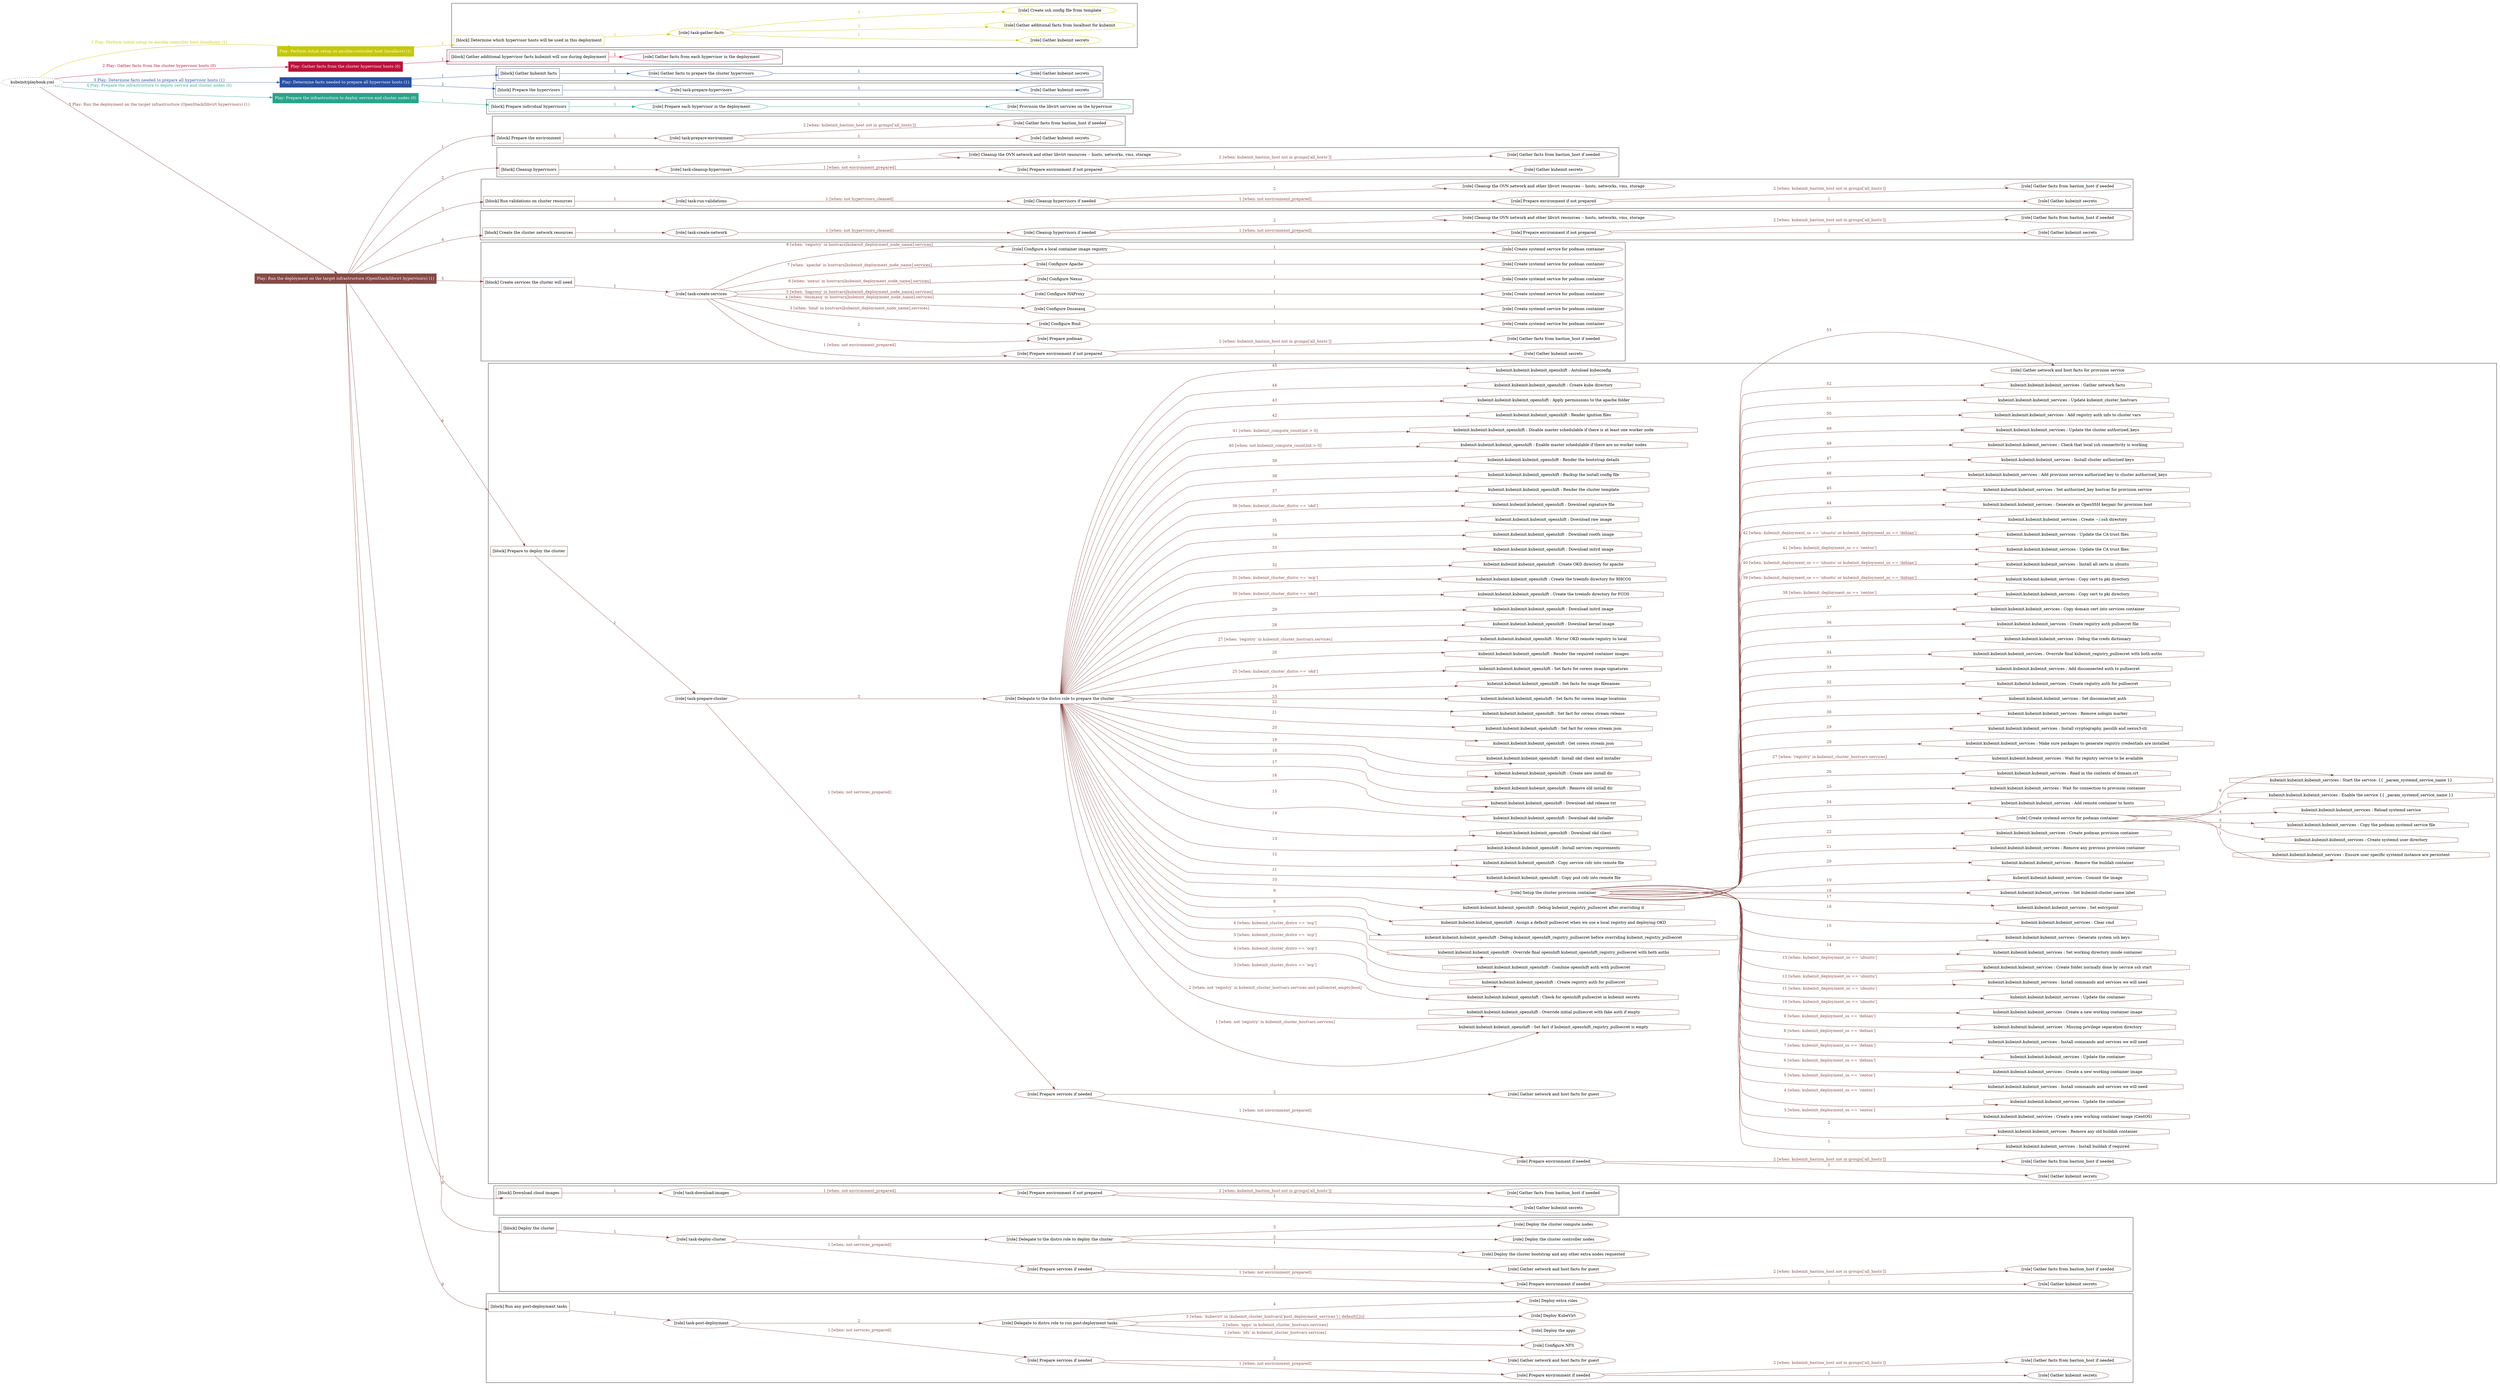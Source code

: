 digraph {
	graph [concentrate=true ordering=in rankdir=LR ratio=fill]
	edge [esep=5 sep=10]
	"kubeinit/playbook.yml" [URL="/home/runner/work/kubeinit/kubeinit/kubeinit/playbook.yml" id=playbook_0fabac0f style=dotted]
	"kubeinit/playbook.yml" -> play_3b002fc4 [label="1 Play: Perform initial setup on ansible-controller host (localhost) (1)" color="#c5c804" fontcolor="#c5c804" id=edge_play_3b002fc4 labeltooltip="1 Play: Perform initial setup on ansible-controller host (localhost) (1)" tooltip="1 Play: Perform initial setup on ansible-controller host (localhost) (1)"]
	subgraph "Play: Perform initial setup on ansible-controller host (localhost) (1)" {
		play_3b002fc4 [label="Play: Perform initial setup on ansible-controller host (localhost) (1)" URL="/home/runner/work/kubeinit/kubeinit/kubeinit/playbook.yml" color="#c5c804" fontcolor="#ffffff" id=play_3b002fc4 shape=box style=filled tooltip=localhost]
		play_3b002fc4 -> block_1003bdbb [label=1 color="#c5c804" fontcolor="#c5c804" id=edge_block_1003bdbb labeltooltip=1 tooltip=1]
		subgraph cluster_block_1003bdbb {
			block_1003bdbb [label="[block] Determine which hypervisor hosts will be used in this deployment" URL="/home/runner/work/kubeinit/kubeinit/kubeinit/playbook.yml" color="#c5c804" id=block_1003bdbb labeltooltip="Determine which hypervisor hosts will be used in this deployment" shape=box tooltip="Determine which hypervisor hosts will be used in this deployment"]
			block_1003bdbb -> role_e21920df [label="1 " color="#c5c804" fontcolor="#c5c804" id=edge_role_e21920df labeltooltip="1 " tooltip="1 "]
			subgraph "task-gather-facts" {
				role_e21920df [label="[role] task-gather-facts" URL="/home/runner/work/kubeinit/kubeinit/kubeinit/playbook.yml" color="#c5c804" id=role_e21920df tooltip="task-gather-facts"]
				role_e21920df -> role_20245354 [label="1 " color="#c5c804" fontcolor="#c5c804" id=edge_role_20245354 labeltooltip="1 " tooltip="1 "]
				subgraph "Gather kubeinit secrets" {
					role_20245354 [label="[role] Gather kubeinit secrets" URL="/home/runner/.ansible/collections/ansible_collections/kubeinit/kubeinit/roles/kubeinit_prepare/tasks/build_hypervisors_group.yml" color="#c5c804" id=role_20245354 tooltip="Gather kubeinit secrets"]
				}
				role_e21920df -> role_01517ce2 [label="2 " color="#c5c804" fontcolor="#c5c804" id=edge_role_01517ce2 labeltooltip="2 " tooltip="2 "]
				subgraph "Gather additional facts from localhost for kubeinit" {
					role_01517ce2 [label="[role] Gather additional facts from localhost for kubeinit" URL="/home/runner/.ansible/collections/ansible_collections/kubeinit/kubeinit/roles/kubeinit_prepare/tasks/build_hypervisors_group.yml" color="#c5c804" id=role_01517ce2 tooltip="Gather additional facts from localhost for kubeinit"]
				}
				role_e21920df -> role_1637f128 [label="3 " color="#c5c804" fontcolor="#c5c804" id=edge_role_1637f128 labeltooltip="3 " tooltip="3 "]
				subgraph "Create ssh config file from template" {
					role_1637f128 [label="[role] Create ssh config file from template" URL="/home/runner/.ansible/collections/ansible_collections/kubeinit/kubeinit/roles/kubeinit_prepare/tasks/build_hypervisors_group.yml" color="#c5c804" id=role_1637f128 tooltip="Create ssh config file from template"]
				}
			}
		}
	}
	"kubeinit/playbook.yml" -> play_80f7293f [label="2 Play: Gather facts from the cluster hypervisor hosts (0)" color="#bc103b" fontcolor="#bc103b" id=edge_play_80f7293f labeltooltip="2 Play: Gather facts from the cluster hypervisor hosts (0)" tooltip="2 Play: Gather facts from the cluster hypervisor hosts (0)"]
	subgraph "Play: Gather facts from the cluster hypervisor hosts (0)" {
		play_80f7293f [label="Play: Gather facts from the cluster hypervisor hosts (0)" URL="/home/runner/work/kubeinit/kubeinit/kubeinit/playbook.yml" color="#bc103b" fontcolor="#ffffff" id=play_80f7293f shape=box style=filled tooltip="Play: Gather facts from the cluster hypervisor hosts (0)"]
		play_80f7293f -> block_f6cd2250 [label=1 color="#bc103b" fontcolor="#bc103b" id=edge_block_f6cd2250 labeltooltip=1 tooltip=1]
		subgraph cluster_block_f6cd2250 {
			block_f6cd2250 [label="[block] Gather additional hypervisor facts kubeinit will use during deployment" URL="/home/runner/work/kubeinit/kubeinit/kubeinit/playbook.yml" color="#bc103b" id=block_f6cd2250 labeltooltip="Gather additional hypervisor facts kubeinit will use during deployment" shape=box tooltip="Gather additional hypervisor facts kubeinit will use during deployment"]
			block_f6cd2250 -> role_7a9d732b [label="1 " color="#bc103b" fontcolor="#bc103b" id=edge_role_7a9d732b labeltooltip="1 " tooltip="1 "]
			subgraph "Gather facts from each hypervisor in the deployment" {
				role_7a9d732b [label="[role] Gather facts from each hypervisor in the deployment" URL="/home/runner/work/kubeinit/kubeinit/kubeinit/playbook.yml" color="#bc103b" id=role_7a9d732b tooltip="Gather facts from each hypervisor in the deployment"]
			}
		}
	}
	"kubeinit/playbook.yml" -> play_0a73d64a [label="3 Play: Determine facts needed to prepare all hypervisor hosts (1)" color="#2951a3" fontcolor="#2951a3" id=edge_play_0a73d64a labeltooltip="3 Play: Determine facts needed to prepare all hypervisor hosts (1)" tooltip="3 Play: Determine facts needed to prepare all hypervisor hosts (1)"]
	subgraph "Play: Determine facts needed to prepare all hypervisor hosts (1)" {
		play_0a73d64a [label="Play: Determine facts needed to prepare all hypervisor hosts (1)" URL="/home/runner/work/kubeinit/kubeinit/kubeinit/playbook.yml" color="#2951a3" fontcolor="#ffffff" id=play_0a73d64a shape=box style=filled tooltip=localhost]
		play_0a73d64a -> block_2078b7a5 [label=1 color="#2951a3" fontcolor="#2951a3" id=edge_block_2078b7a5 labeltooltip=1 tooltip=1]
		subgraph cluster_block_2078b7a5 {
			block_2078b7a5 [label="[block] Gather kubeinit facts" URL="/home/runner/work/kubeinit/kubeinit/kubeinit/playbook.yml" color="#2951a3" id=block_2078b7a5 labeltooltip="Gather kubeinit facts" shape=box tooltip="Gather kubeinit facts"]
			block_2078b7a5 -> role_f4a361af [label="1 " color="#2951a3" fontcolor="#2951a3" id=edge_role_f4a361af labeltooltip="1 " tooltip="1 "]
			subgraph "Gather facts to prepare the cluster hypervisors" {
				role_f4a361af [label="[role] Gather facts to prepare the cluster hypervisors" URL="/home/runner/work/kubeinit/kubeinit/kubeinit/playbook.yml" color="#2951a3" id=role_f4a361af tooltip="Gather facts to prepare the cluster hypervisors"]
				role_f4a361af -> role_43af6751 [label="1 " color="#2951a3" fontcolor="#2951a3" id=edge_role_43af6751 labeltooltip="1 " tooltip="1 "]
				subgraph "Gather kubeinit secrets" {
					role_43af6751 [label="[role] Gather kubeinit secrets" URL="/home/runner/.ansible/collections/ansible_collections/kubeinit/kubeinit/roles/kubeinit_prepare/tasks/gather_kubeinit_facts.yml" color="#2951a3" id=role_43af6751 tooltip="Gather kubeinit secrets"]
				}
			}
		}
		play_0a73d64a -> block_ba25391a [label=2 color="#2951a3" fontcolor="#2951a3" id=edge_block_ba25391a labeltooltip=2 tooltip=2]
		subgraph cluster_block_ba25391a {
			block_ba25391a [label="[block] Prepare the hypervisors" URL="/home/runner/work/kubeinit/kubeinit/kubeinit/playbook.yml" color="#2951a3" id=block_ba25391a labeltooltip="Prepare the hypervisors" shape=box tooltip="Prepare the hypervisors"]
			block_ba25391a -> role_e19f8acd [label="1 " color="#2951a3" fontcolor="#2951a3" id=edge_role_e19f8acd labeltooltip="1 " tooltip="1 "]
			subgraph "task-prepare-hypervisors" {
				role_e19f8acd [label="[role] task-prepare-hypervisors" URL="/home/runner/work/kubeinit/kubeinit/kubeinit/playbook.yml" color="#2951a3" id=role_e19f8acd tooltip="task-prepare-hypervisors"]
				role_e19f8acd -> role_0634c566 [label="1 " color="#2951a3" fontcolor="#2951a3" id=edge_role_0634c566 labeltooltip="1 " tooltip="1 "]
				subgraph "Gather kubeinit secrets" {
					role_0634c566 [label="[role] Gather kubeinit secrets" URL="/home/runner/.ansible/collections/ansible_collections/kubeinit/kubeinit/roles/kubeinit_prepare/tasks/gather_kubeinit_facts.yml" color="#2951a3" id=role_0634c566 tooltip="Gather kubeinit secrets"]
				}
			}
		}
	}
	"kubeinit/playbook.yml" -> play_88e37440 [label="4 Play: Prepare the infrastructure to deploy service and cluster nodes (0)" color="#26a68b" fontcolor="#26a68b" id=edge_play_88e37440 labeltooltip="4 Play: Prepare the infrastructure to deploy service and cluster nodes (0)" tooltip="4 Play: Prepare the infrastructure to deploy service and cluster nodes (0)"]
	subgraph "Play: Prepare the infrastructure to deploy service and cluster nodes (0)" {
		play_88e37440 [label="Play: Prepare the infrastructure to deploy service and cluster nodes (0)" URL="/home/runner/work/kubeinit/kubeinit/kubeinit/playbook.yml" color="#26a68b" fontcolor="#ffffff" id=play_88e37440 shape=box style=filled tooltip="Play: Prepare the infrastructure to deploy service and cluster nodes (0)"]
		play_88e37440 -> block_230c6274 [label=1 color="#26a68b" fontcolor="#26a68b" id=edge_block_230c6274 labeltooltip=1 tooltip=1]
		subgraph cluster_block_230c6274 {
			block_230c6274 [label="[block] Prepare individual hypervisors" URL="/home/runner/work/kubeinit/kubeinit/kubeinit/playbook.yml" color="#26a68b" id=block_230c6274 labeltooltip="Prepare individual hypervisors" shape=box tooltip="Prepare individual hypervisors"]
			block_230c6274 -> role_915537a4 [label="1 " color="#26a68b" fontcolor="#26a68b" id=edge_role_915537a4 labeltooltip="1 " tooltip="1 "]
			subgraph "Prepare each hypervisor in the deployment" {
				role_915537a4 [label="[role] Prepare each hypervisor in the deployment" URL="/home/runner/work/kubeinit/kubeinit/kubeinit/playbook.yml" color="#26a68b" id=role_915537a4 tooltip="Prepare each hypervisor in the deployment"]
				role_915537a4 -> role_f8e8f521 [label="1 " color="#26a68b" fontcolor="#26a68b" id=edge_role_f8e8f521 labeltooltip="1 " tooltip="1 "]
				subgraph "Provision the libvirt services on the hypervisor" {
					role_f8e8f521 [label="[role] Provision the libvirt services on the hypervisor" URL="/home/runner/.ansible/collections/ansible_collections/kubeinit/kubeinit/roles/kubeinit_prepare/tasks/prepare_hypervisor.yml" color="#26a68b" id=role_f8e8f521 tooltip="Provision the libvirt services on the hypervisor"]
				}
			}
		}
	}
	"kubeinit/playbook.yml" -> play_f6f0532c [label="5 Play: Run the deployment on the target infrastructure (OpenStack/libvirt hypervisors) (1)" color="#864946" fontcolor="#864946" id=edge_play_f6f0532c labeltooltip="5 Play: Run the deployment on the target infrastructure (OpenStack/libvirt hypervisors) (1)" tooltip="5 Play: Run the deployment on the target infrastructure (OpenStack/libvirt hypervisors) (1)"]
	subgraph "Play: Run the deployment on the target infrastructure (OpenStack/libvirt hypervisors) (1)" {
		play_f6f0532c [label="Play: Run the deployment on the target infrastructure (OpenStack/libvirt hypervisors) (1)" URL="/home/runner/work/kubeinit/kubeinit/kubeinit/playbook.yml" color="#864946" fontcolor="#ffffff" id=play_f6f0532c shape=box style=filled tooltip=localhost]
		play_f6f0532c -> block_26027358 [label=1 color="#864946" fontcolor="#864946" id=edge_block_26027358 labeltooltip=1 tooltip=1]
		subgraph cluster_block_26027358 {
			block_26027358 [label="[block] Prepare the environment" URL="/home/runner/work/kubeinit/kubeinit/kubeinit/playbook.yml" color="#864946" id=block_26027358 labeltooltip="Prepare the environment" shape=box tooltip="Prepare the environment"]
			block_26027358 -> role_394c053c [label="1 " color="#864946" fontcolor="#864946" id=edge_role_394c053c labeltooltip="1 " tooltip="1 "]
			subgraph "task-prepare-environment" {
				role_394c053c [label="[role] task-prepare-environment" URL="/home/runner/work/kubeinit/kubeinit/kubeinit/playbook.yml" color="#864946" id=role_394c053c tooltip="task-prepare-environment"]
				role_394c053c -> role_a468ab7b [label="1 " color="#864946" fontcolor="#864946" id=edge_role_a468ab7b labeltooltip="1 " tooltip="1 "]
				subgraph "Gather kubeinit secrets" {
					role_a468ab7b [label="[role] Gather kubeinit secrets" URL="/home/runner/.ansible/collections/ansible_collections/kubeinit/kubeinit/roles/kubeinit_prepare/tasks/gather_kubeinit_facts.yml" color="#864946" id=role_a468ab7b tooltip="Gather kubeinit secrets"]
				}
				role_394c053c -> role_9998d048 [label="2 [when: kubeinit_bastion_host not in groups['all_hosts']]" color="#864946" fontcolor="#864946" id=edge_role_9998d048 labeltooltip="2 [when: kubeinit_bastion_host not in groups['all_hosts']]" tooltip="2 [when: kubeinit_bastion_host not in groups['all_hosts']]"]
				subgraph "Gather facts from bastion_host if needed" {
					role_9998d048 [label="[role] Gather facts from bastion_host if needed" URL="/home/runner/.ansible/collections/ansible_collections/kubeinit/kubeinit/roles/kubeinit_prepare/tasks/main.yml" color="#864946" id=role_9998d048 tooltip="Gather facts from bastion_host if needed"]
				}
			}
		}
		play_f6f0532c -> block_1dbe87cc [label=2 color="#864946" fontcolor="#864946" id=edge_block_1dbe87cc labeltooltip=2 tooltip=2]
		subgraph cluster_block_1dbe87cc {
			block_1dbe87cc [label="[block] Cleanup hypervisors" URL="/home/runner/work/kubeinit/kubeinit/kubeinit/playbook.yml" color="#864946" id=block_1dbe87cc labeltooltip="Cleanup hypervisors" shape=box tooltip="Cleanup hypervisors"]
			block_1dbe87cc -> role_901e6e45 [label="1 " color="#864946" fontcolor="#864946" id=edge_role_901e6e45 labeltooltip="1 " tooltip="1 "]
			subgraph "task-cleanup-hypervisors" {
				role_901e6e45 [label="[role] task-cleanup-hypervisors" URL="/home/runner/work/kubeinit/kubeinit/kubeinit/playbook.yml" color="#864946" id=role_901e6e45 tooltip="task-cleanup-hypervisors"]
				role_901e6e45 -> role_8a6bd8e3 [label="1 [when: not environment_prepared]" color="#864946" fontcolor="#864946" id=edge_role_8a6bd8e3 labeltooltip="1 [when: not environment_prepared]" tooltip="1 [when: not environment_prepared]"]
				subgraph "Prepare environment if not prepared" {
					role_8a6bd8e3 [label="[role] Prepare environment if not prepared" URL="/home/runner/.ansible/collections/ansible_collections/kubeinit/kubeinit/roles/kubeinit_libvirt/tasks/cleanup_hypervisors.yml" color="#864946" id=role_8a6bd8e3 tooltip="Prepare environment if not prepared"]
					role_8a6bd8e3 -> role_0ae76c66 [label="1 " color="#864946" fontcolor="#864946" id=edge_role_0ae76c66 labeltooltip="1 " tooltip="1 "]
					subgraph "Gather kubeinit secrets" {
						role_0ae76c66 [label="[role] Gather kubeinit secrets" URL="/home/runner/.ansible/collections/ansible_collections/kubeinit/kubeinit/roles/kubeinit_prepare/tasks/gather_kubeinit_facts.yml" color="#864946" id=role_0ae76c66 tooltip="Gather kubeinit secrets"]
					}
					role_8a6bd8e3 -> role_84621ca6 [label="2 [when: kubeinit_bastion_host not in groups['all_hosts']]" color="#864946" fontcolor="#864946" id=edge_role_84621ca6 labeltooltip="2 [when: kubeinit_bastion_host not in groups['all_hosts']]" tooltip="2 [when: kubeinit_bastion_host not in groups['all_hosts']]"]
					subgraph "Gather facts from bastion_host if needed" {
						role_84621ca6 [label="[role] Gather facts from bastion_host if needed" URL="/home/runner/.ansible/collections/ansible_collections/kubeinit/kubeinit/roles/kubeinit_prepare/tasks/main.yml" color="#864946" id=role_84621ca6 tooltip="Gather facts from bastion_host if needed"]
					}
				}
				role_901e6e45 -> role_07106f16 [label="2 " color="#864946" fontcolor="#864946" id=edge_role_07106f16 labeltooltip="2 " tooltip="2 "]
				subgraph "Cleanup the OVN network and other libvirt resources -- hosts, networks, vms, storage" {
					role_07106f16 [label="[role] Cleanup the OVN network and other libvirt resources -- hosts, networks, vms, storage" URL="/home/runner/.ansible/collections/ansible_collections/kubeinit/kubeinit/roles/kubeinit_libvirt/tasks/cleanup_hypervisors.yml" color="#864946" id=role_07106f16 tooltip="Cleanup the OVN network and other libvirt resources -- hosts, networks, vms, storage"]
				}
			}
		}
		play_f6f0532c -> block_076db581 [label=3 color="#864946" fontcolor="#864946" id=edge_block_076db581 labeltooltip=3 tooltip=3]
		subgraph cluster_block_076db581 {
			block_076db581 [label="[block] Run validations on cluster resources" URL="/home/runner/work/kubeinit/kubeinit/kubeinit/playbook.yml" color="#864946" id=block_076db581 labeltooltip="Run validations on cluster resources" shape=box tooltip="Run validations on cluster resources"]
			block_076db581 -> role_bed000ff [label="1 " color="#864946" fontcolor="#864946" id=edge_role_bed000ff labeltooltip="1 " tooltip="1 "]
			subgraph "task-run-validations" {
				role_bed000ff [label="[role] task-run-validations" URL="/home/runner/work/kubeinit/kubeinit/kubeinit/playbook.yml" color="#864946" id=role_bed000ff tooltip="task-run-validations"]
				role_bed000ff -> role_92d1f25a [label="1 [when: not hypervisors_cleaned]" color="#864946" fontcolor="#864946" id=edge_role_92d1f25a labeltooltip="1 [when: not hypervisors_cleaned]" tooltip="1 [when: not hypervisors_cleaned]"]
				subgraph "Cleanup hypervisors if needed" {
					role_92d1f25a [label="[role] Cleanup hypervisors if needed" URL="/home/runner/.ansible/collections/ansible_collections/kubeinit/kubeinit/roles/kubeinit_validations/tasks/main.yml" color="#864946" id=role_92d1f25a tooltip="Cleanup hypervisors if needed"]
					role_92d1f25a -> role_8af1ae14 [label="1 [when: not environment_prepared]" color="#864946" fontcolor="#864946" id=edge_role_8af1ae14 labeltooltip="1 [when: not environment_prepared]" tooltip="1 [when: not environment_prepared]"]
					subgraph "Prepare environment if not prepared" {
						role_8af1ae14 [label="[role] Prepare environment if not prepared" URL="/home/runner/.ansible/collections/ansible_collections/kubeinit/kubeinit/roles/kubeinit_libvirt/tasks/cleanup_hypervisors.yml" color="#864946" id=role_8af1ae14 tooltip="Prepare environment if not prepared"]
						role_8af1ae14 -> role_79309362 [label="1 " color="#864946" fontcolor="#864946" id=edge_role_79309362 labeltooltip="1 " tooltip="1 "]
						subgraph "Gather kubeinit secrets" {
							role_79309362 [label="[role] Gather kubeinit secrets" URL="/home/runner/.ansible/collections/ansible_collections/kubeinit/kubeinit/roles/kubeinit_prepare/tasks/gather_kubeinit_facts.yml" color="#864946" id=role_79309362 tooltip="Gather kubeinit secrets"]
						}
						role_8af1ae14 -> role_91448ee9 [label="2 [when: kubeinit_bastion_host not in groups['all_hosts']]" color="#864946" fontcolor="#864946" id=edge_role_91448ee9 labeltooltip="2 [when: kubeinit_bastion_host not in groups['all_hosts']]" tooltip="2 [when: kubeinit_bastion_host not in groups['all_hosts']]"]
						subgraph "Gather facts from bastion_host if needed" {
							role_91448ee9 [label="[role] Gather facts from bastion_host if needed" URL="/home/runner/.ansible/collections/ansible_collections/kubeinit/kubeinit/roles/kubeinit_prepare/tasks/main.yml" color="#864946" id=role_91448ee9 tooltip="Gather facts from bastion_host if needed"]
						}
					}
					role_92d1f25a -> role_67176b19 [label="2 " color="#864946" fontcolor="#864946" id=edge_role_67176b19 labeltooltip="2 " tooltip="2 "]
					subgraph "Cleanup the OVN network and other libvirt resources -- hosts, networks, vms, storage" {
						role_67176b19 [label="[role] Cleanup the OVN network and other libvirt resources -- hosts, networks, vms, storage" URL="/home/runner/.ansible/collections/ansible_collections/kubeinit/kubeinit/roles/kubeinit_libvirt/tasks/cleanup_hypervisors.yml" color="#864946" id=role_67176b19 tooltip="Cleanup the OVN network and other libvirt resources -- hosts, networks, vms, storage"]
					}
				}
			}
		}
		play_f6f0532c -> block_64c55ceb [label=4 color="#864946" fontcolor="#864946" id=edge_block_64c55ceb labeltooltip=4 tooltip=4]
		subgraph cluster_block_64c55ceb {
			block_64c55ceb [label="[block] Create the cluster network resources" URL="/home/runner/work/kubeinit/kubeinit/kubeinit/playbook.yml" color="#864946" id=block_64c55ceb labeltooltip="Create the cluster network resources" shape=box tooltip="Create the cluster network resources"]
			block_64c55ceb -> role_6a38a896 [label="1 " color="#864946" fontcolor="#864946" id=edge_role_6a38a896 labeltooltip="1 " tooltip="1 "]
			subgraph "task-create-network" {
				role_6a38a896 [label="[role] task-create-network" URL="/home/runner/work/kubeinit/kubeinit/kubeinit/playbook.yml" color="#864946" id=role_6a38a896 tooltip="task-create-network"]
				role_6a38a896 -> role_e8583b0d [label="1 [when: not hypervisors_cleaned]" color="#864946" fontcolor="#864946" id=edge_role_e8583b0d labeltooltip="1 [when: not hypervisors_cleaned]" tooltip="1 [when: not hypervisors_cleaned]"]
				subgraph "Cleanup hypervisors if needed" {
					role_e8583b0d [label="[role] Cleanup hypervisors if needed" URL="/home/runner/.ansible/collections/ansible_collections/kubeinit/kubeinit/roles/kubeinit_libvirt/tasks/create_network.yml" color="#864946" id=role_e8583b0d tooltip="Cleanup hypervisors if needed"]
					role_e8583b0d -> role_a45d63b7 [label="1 [when: not environment_prepared]" color="#864946" fontcolor="#864946" id=edge_role_a45d63b7 labeltooltip="1 [when: not environment_prepared]" tooltip="1 [when: not environment_prepared]"]
					subgraph "Prepare environment if not prepared" {
						role_a45d63b7 [label="[role] Prepare environment if not prepared" URL="/home/runner/.ansible/collections/ansible_collections/kubeinit/kubeinit/roles/kubeinit_libvirt/tasks/cleanup_hypervisors.yml" color="#864946" id=role_a45d63b7 tooltip="Prepare environment if not prepared"]
						role_a45d63b7 -> role_3c3fe6c3 [label="1 " color="#864946" fontcolor="#864946" id=edge_role_3c3fe6c3 labeltooltip="1 " tooltip="1 "]
						subgraph "Gather kubeinit secrets" {
							role_3c3fe6c3 [label="[role] Gather kubeinit secrets" URL="/home/runner/.ansible/collections/ansible_collections/kubeinit/kubeinit/roles/kubeinit_prepare/tasks/gather_kubeinit_facts.yml" color="#864946" id=role_3c3fe6c3 tooltip="Gather kubeinit secrets"]
						}
						role_a45d63b7 -> role_c8019689 [label="2 [when: kubeinit_bastion_host not in groups['all_hosts']]" color="#864946" fontcolor="#864946" id=edge_role_c8019689 labeltooltip="2 [when: kubeinit_bastion_host not in groups['all_hosts']]" tooltip="2 [when: kubeinit_bastion_host not in groups['all_hosts']]"]
						subgraph "Gather facts from bastion_host if needed" {
							role_c8019689 [label="[role] Gather facts from bastion_host if needed" URL="/home/runner/.ansible/collections/ansible_collections/kubeinit/kubeinit/roles/kubeinit_prepare/tasks/main.yml" color="#864946" id=role_c8019689 tooltip="Gather facts from bastion_host if needed"]
						}
					}
					role_e8583b0d -> role_efed2488 [label="2 " color="#864946" fontcolor="#864946" id=edge_role_efed2488 labeltooltip="2 " tooltip="2 "]
					subgraph "Cleanup the OVN network and other libvirt resources -- hosts, networks, vms, storage" {
						role_efed2488 [label="[role] Cleanup the OVN network and other libvirt resources -- hosts, networks, vms, storage" URL="/home/runner/.ansible/collections/ansible_collections/kubeinit/kubeinit/roles/kubeinit_libvirt/tasks/cleanup_hypervisors.yml" color="#864946" id=role_efed2488 tooltip="Cleanup the OVN network and other libvirt resources -- hosts, networks, vms, storage"]
					}
				}
			}
		}
		play_f6f0532c -> block_6bd8e93a [label=5 color="#864946" fontcolor="#864946" id=edge_block_6bd8e93a labeltooltip=5 tooltip=5]
		subgraph cluster_block_6bd8e93a {
			block_6bd8e93a [label="[block] Create services the cluster will need" URL="/home/runner/work/kubeinit/kubeinit/kubeinit/playbook.yml" color="#864946" id=block_6bd8e93a labeltooltip="Create services the cluster will need" shape=box tooltip="Create services the cluster will need"]
			block_6bd8e93a -> role_1c717058 [label="1 " color="#864946" fontcolor="#864946" id=edge_role_1c717058 labeltooltip="1 " tooltip="1 "]
			subgraph "task-create-services" {
				role_1c717058 [label="[role] task-create-services" URL="/home/runner/work/kubeinit/kubeinit/kubeinit/playbook.yml" color="#864946" id=role_1c717058 tooltip="task-create-services"]
				role_1c717058 -> role_f8a5c26c [label="1 [when: not environment_prepared]" color="#864946" fontcolor="#864946" id=edge_role_f8a5c26c labeltooltip="1 [when: not environment_prepared]" tooltip="1 [when: not environment_prepared]"]
				subgraph "Prepare environment if not prepared" {
					role_f8a5c26c [label="[role] Prepare environment if not prepared" URL="/home/runner/.ansible/collections/ansible_collections/kubeinit/kubeinit/roles/kubeinit_services/tasks/main.yml" color="#864946" id=role_f8a5c26c tooltip="Prepare environment if not prepared"]
					role_f8a5c26c -> role_3b704cc5 [label="1 " color="#864946" fontcolor="#864946" id=edge_role_3b704cc5 labeltooltip="1 " tooltip="1 "]
					subgraph "Gather kubeinit secrets" {
						role_3b704cc5 [label="[role] Gather kubeinit secrets" URL="/home/runner/.ansible/collections/ansible_collections/kubeinit/kubeinit/roles/kubeinit_prepare/tasks/gather_kubeinit_facts.yml" color="#864946" id=role_3b704cc5 tooltip="Gather kubeinit secrets"]
					}
					role_f8a5c26c -> role_a2097ef5 [label="2 [when: kubeinit_bastion_host not in groups['all_hosts']]" color="#864946" fontcolor="#864946" id=edge_role_a2097ef5 labeltooltip="2 [when: kubeinit_bastion_host not in groups['all_hosts']]" tooltip="2 [when: kubeinit_bastion_host not in groups['all_hosts']]"]
					subgraph "Gather facts from bastion_host if needed" {
						role_a2097ef5 [label="[role] Gather facts from bastion_host if needed" URL="/home/runner/.ansible/collections/ansible_collections/kubeinit/kubeinit/roles/kubeinit_prepare/tasks/main.yml" color="#864946" id=role_a2097ef5 tooltip="Gather facts from bastion_host if needed"]
					}
				}
				role_1c717058 -> role_d26a42f0 [label="2 " color="#864946" fontcolor="#864946" id=edge_role_d26a42f0 labeltooltip="2 " tooltip="2 "]
				subgraph "Prepare podman" {
					role_d26a42f0 [label="[role] Prepare podman" URL="/home/runner/.ansible/collections/ansible_collections/kubeinit/kubeinit/roles/kubeinit_services/tasks/00_create_service_pod.yml" color="#864946" id=role_d26a42f0 tooltip="Prepare podman"]
				}
				role_1c717058 -> role_7fb226ed [label="3 [when: 'bind' in hostvars[kubeinit_deployment_node_name].services]" color="#864946" fontcolor="#864946" id=edge_role_7fb226ed labeltooltip="3 [when: 'bind' in hostvars[kubeinit_deployment_node_name].services]" tooltip="3 [when: 'bind' in hostvars[kubeinit_deployment_node_name].services]"]
				subgraph "Configure Bind" {
					role_7fb226ed [label="[role] Configure Bind" URL="/home/runner/.ansible/collections/ansible_collections/kubeinit/kubeinit/roles/kubeinit_services/tasks/start_services_containers.yml" color="#864946" id=role_7fb226ed tooltip="Configure Bind"]
					role_7fb226ed -> role_92c29778 [label="1 " color="#864946" fontcolor="#864946" id=edge_role_92c29778 labeltooltip="1 " tooltip="1 "]
					subgraph "Create systemd service for podman container" {
						role_92c29778 [label="[role] Create systemd service for podman container" URL="/home/runner/.ansible/collections/ansible_collections/kubeinit/kubeinit/roles/kubeinit_bind/tasks/main.yml" color="#864946" id=role_92c29778 tooltip="Create systemd service for podman container"]
					}
				}
				role_1c717058 -> role_88fcf1ad [label="4 [when: 'dnsmasq' in hostvars[kubeinit_deployment_node_name].services]" color="#864946" fontcolor="#864946" id=edge_role_88fcf1ad labeltooltip="4 [when: 'dnsmasq' in hostvars[kubeinit_deployment_node_name].services]" tooltip="4 [when: 'dnsmasq' in hostvars[kubeinit_deployment_node_name].services]"]
				subgraph "Configure Dnsmasq" {
					role_88fcf1ad [label="[role] Configure Dnsmasq" URL="/home/runner/.ansible/collections/ansible_collections/kubeinit/kubeinit/roles/kubeinit_services/tasks/start_services_containers.yml" color="#864946" id=role_88fcf1ad tooltip="Configure Dnsmasq"]
					role_88fcf1ad -> role_d3ae790a [label="1 " color="#864946" fontcolor="#864946" id=edge_role_d3ae790a labeltooltip="1 " tooltip="1 "]
					subgraph "Create systemd service for podman container" {
						role_d3ae790a [label="[role] Create systemd service for podman container" URL="/home/runner/.ansible/collections/ansible_collections/kubeinit/kubeinit/roles/kubeinit_dnsmasq/tasks/main.yml" color="#864946" id=role_d3ae790a tooltip="Create systemd service for podman container"]
					}
				}
				role_1c717058 -> role_70aa21b1 [label="5 [when: 'haproxy' in hostvars[kubeinit_deployment_node_name].services]" color="#864946" fontcolor="#864946" id=edge_role_70aa21b1 labeltooltip="5 [when: 'haproxy' in hostvars[kubeinit_deployment_node_name].services]" tooltip="5 [when: 'haproxy' in hostvars[kubeinit_deployment_node_name].services]"]
				subgraph "Configure HAProxy" {
					role_70aa21b1 [label="[role] Configure HAProxy" URL="/home/runner/.ansible/collections/ansible_collections/kubeinit/kubeinit/roles/kubeinit_services/tasks/start_services_containers.yml" color="#864946" id=role_70aa21b1 tooltip="Configure HAProxy"]
					role_70aa21b1 -> role_7f1dd6e7 [label="1 " color="#864946" fontcolor="#864946" id=edge_role_7f1dd6e7 labeltooltip="1 " tooltip="1 "]
					subgraph "Create systemd service for podman container" {
						role_7f1dd6e7 [label="[role] Create systemd service for podman container" URL="/home/runner/.ansible/collections/ansible_collections/kubeinit/kubeinit/roles/kubeinit_haproxy/tasks/main.yml" color="#864946" id=role_7f1dd6e7 tooltip="Create systemd service for podman container"]
					}
				}
				role_1c717058 -> role_440aaf21 [label="6 [when: 'nexus' in hostvars[kubeinit_deployment_node_name].services]" color="#864946" fontcolor="#864946" id=edge_role_440aaf21 labeltooltip="6 [when: 'nexus' in hostvars[kubeinit_deployment_node_name].services]" tooltip="6 [when: 'nexus' in hostvars[kubeinit_deployment_node_name].services]"]
				subgraph "Configure Nexus" {
					role_440aaf21 [label="[role] Configure Nexus" URL="/home/runner/.ansible/collections/ansible_collections/kubeinit/kubeinit/roles/kubeinit_services/tasks/start_services_containers.yml" color="#864946" id=role_440aaf21 tooltip="Configure Nexus"]
					role_440aaf21 -> role_efae6f1b [label="1 " color="#864946" fontcolor="#864946" id=edge_role_efae6f1b labeltooltip="1 " tooltip="1 "]
					subgraph "Create systemd service for podman container" {
						role_efae6f1b [label="[role] Create systemd service for podman container" URL="/home/runner/.ansible/collections/ansible_collections/kubeinit/kubeinit/roles/kubeinit_nexus/tasks/main.yml" color="#864946" id=role_efae6f1b tooltip="Create systemd service for podman container"]
					}
				}
				role_1c717058 -> role_a3b669a6 [label="7 [when: 'apache' in hostvars[kubeinit_deployment_node_name].services]" color="#864946" fontcolor="#864946" id=edge_role_a3b669a6 labeltooltip="7 [when: 'apache' in hostvars[kubeinit_deployment_node_name].services]" tooltip="7 [when: 'apache' in hostvars[kubeinit_deployment_node_name].services]"]
				subgraph "Configure Apache" {
					role_a3b669a6 [label="[role] Configure Apache" URL="/home/runner/.ansible/collections/ansible_collections/kubeinit/kubeinit/roles/kubeinit_services/tasks/start_services_containers.yml" color="#864946" id=role_a3b669a6 tooltip="Configure Apache"]
					role_a3b669a6 -> role_8f0d589f [label="1 " color="#864946" fontcolor="#864946" id=edge_role_8f0d589f labeltooltip="1 " tooltip="1 "]
					subgraph "Create systemd service for podman container" {
						role_8f0d589f [label="[role] Create systemd service for podman container" URL="/home/runner/.ansible/collections/ansible_collections/kubeinit/kubeinit/roles/kubeinit_apache/tasks/main.yml" color="#864946" id=role_8f0d589f tooltip="Create systemd service for podman container"]
					}
				}
				role_1c717058 -> role_4a0cc67b [label="8 [when: 'registry' in hostvars[kubeinit_deployment_node_name].services]" color="#864946" fontcolor="#864946" id=edge_role_4a0cc67b labeltooltip="8 [when: 'registry' in hostvars[kubeinit_deployment_node_name].services]" tooltip="8 [when: 'registry' in hostvars[kubeinit_deployment_node_name].services]"]
				subgraph "Configure a local container image registry" {
					role_4a0cc67b [label="[role] Configure a local container image registry" URL="/home/runner/.ansible/collections/ansible_collections/kubeinit/kubeinit/roles/kubeinit_services/tasks/start_services_containers.yml" color="#864946" id=role_4a0cc67b tooltip="Configure a local container image registry"]
					role_4a0cc67b -> role_a92e9be5 [label="1 " color="#864946" fontcolor="#864946" id=edge_role_a92e9be5 labeltooltip="1 " tooltip="1 "]
					subgraph "Create systemd service for podman container" {
						role_a92e9be5 [label="[role] Create systemd service for podman container" URL="/home/runner/.ansible/collections/ansible_collections/kubeinit/kubeinit/roles/kubeinit_registry/tasks/main.yml" color="#864946" id=role_a92e9be5 tooltip="Create systemd service for podman container"]
					}
				}
			}
		}
		play_f6f0532c -> block_d528d743 [label=6 color="#864946" fontcolor="#864946" id=edge_block_d528d743 labeltooltip=6 tooltip=6]
		subgraph cluster_block_d528d743 {
			block_d528d743 [label="[block] Prepare to deploy the cluster" URL="/home/runner/work/kubeinit/kubeinit/kubeinit/playbook.yml" color="#864946" id=block_d528d743 labeltooltip="Prepare to deploy the cluster" shape=box tooltip="Prepare to deploy the cluster"]
			block_d528d743 -> role_fdbd5f89 [label="1 " color="#864946" fontcolor="#864946" id=edge_role_fdbd5f89 labeltooltip="1 " tooltip="1 "]
			subgraph "task-prepare-cluster" {
				role_fdbd5f89 [label="[role] task-prepare-cluster" URL="/home/runner/work/kubeinit/kubeinit/kubeinit/playbook.yml" color="#864946" id=role_fdbd5f89 tooltip="task-prepare-cluster"]
				role_fdbd5f89 -> role_c06a371a [label="1 [when: not services_prepared]" color="#864946" fontcolor="#864946" id=edge_role_c06a371a labeltooltip="1 [when: not services_prepared]" tooltip="1 [when: not services_prepared]"]
				subgraph "Prepare services if needed" {
					role_c06a371a [label="[role] Prepare services if needed" URL="/home/runner/.ansible/collections/ansible_collections/kubeinit/kubeinit/roles/kubeinit_prepare/tasks/prepare_cluster.yml" color="#864946" id=role_c06a371a tooltip="Prepare services if needed"]
					role_c06a371a -> role_c5926cad [label="1 [when: not environment_prepared]" color="#864946" fontcolor="#864946" id=edge_role_c5926cad labeltooltip="1 [when: not environment_prepared]" tooltip="1 [when: not environment_prepared]"]
					subgraph "Prepare environment if needed" {
						role_c5926cad [label="[role] Prepare environment if needed" URL="/home/runner/.ansible/collections/ansible_collections/kubeinit/kubeinit/roles/kubeinit_services/tasks/prepare_services.yml" color="#864946" id=role_c5926cad tooltip="Prepare environment if needed"]
						role_c5926cad -> role_5d5e9fc0 [label="1 " color="#864946" fontcolor="#864946" id=edge_role_5d5e9fc0 labeltooltip="1 " tooltip="1 "]
						subgraph "Gather kubeinit secrets" {
							role_5d5e9fc0 [label="[role] Gather kubeinit secrets" URL="/home/runner/.ansible/collections/ansible_collections/kubeinit/kubeinit/roles/kubeinit_prepare/tasks/gather_kubeinit_facts.yml" color="#864946" id=role_5d5e9fc0 tooltip="Gather kubeinit secrets"]
						}
						role_c5926cad -> role_3419fa65 [label="2 [when: kubeinit_bastion_host not in groups['all_hosts']]" color="#864946" fontcolor="#864946" id=edge_role_3419fa65 labeltooltip="2 [when: kubeinit_bastion_host not in groups['all_hosts']]" tooltip="2 [when: kubeinit_bastion_host not in groups['all_hosts']]"]
						subgraph "Gather facts from bastion_host if needed" {
							role_3419fa65 [label="[role] Gather facts from bastion_host if needed" URL="/home/runner/.ansible/collections/ansible_collections/kubeinit/kubeinit/roles/kubeinit_prepare/tasks/main.yml" color="#864946" id=role_3419fa65 tooltip="Gather facts from bastion_host if needed"]
						}
					}
					role_c06a371a -> role_621f6d6c [label="2 " color="#864946" fontcolor="#864946" id=edge_role_621f6d6c labeltooltip="2 " tooltip="2 "]
					subgraph "Gather network and host facts for guest" {
						role_621f6d6c [label="[role] Gather network and host facts for guest" URL="/home/runner/.ansible/collections/ansible_collections/kubeinit/kubeinit/roles/kubeinit_services/tasks/prepare_services.yml" color="#864946" id=role_621f6d6c tooltip="Gather network and host facts for guest"]
					}
				}
				role_fdbd5f89 -> role_62975135 [label="2 " color="#864946" fontcolor="#864946" id=edge_role_62975135 labeltooltip="2 " tooltip="2 "]
				subgraph "Delegate to the distro role to prepare the cluster" {
					role_62975135 [label="[role] Delegate to the distro role to prepare the cluster" URL="/home/runner/.ansible/collections/ansible_collections/kubeinit/kubeinit/roles/kubeinit_prepare/tasks/prepare_cluster.yml" color="#864946" id=role_62975135 tooltip="Delegate to the distro role to prepare the cluster"]
					task_9d5ae432 [label="kubeinit.kubeinit.kubeinit_openshift : Set fact if kubeinit_openshift_registry_pullsecret is empty" URL="/home/runner/.ansible/collections/ansible_collections/kubeinit/kubeinit/roles/kubeinit_openshift/tasks/prepare_cluster.yml" color="#864946" id=task_9d5ae432 shape=octagon tooltip="kubeinit.kubeinit.kubeinit_openshift : Set fact if kubeinit_openshift_registry_pullsecret is empty"]
					role_62975135 -> task_9d5ae432 [label="1 [when: not 'registry' in kubeinit_cluster_hostvars.services]" color="#864946" fontcolor="#864946" id=edge_task_9d5ae432 labeltooltip="1 [when: not 'registry' in kubeinit_cluster_hostvars.services]" tooltip="1 [when: not 'registry' in kubeinit_cluster_hostvars.services]"]
					task_78bbc3e8 [label="kubeinit.kubeinit.kubeinit_openshift : Override initial pullsecret with fake auth if empty" URL="/home/runner/.ansible/collections/ansible_collections/kubeinit/kubeinit/roles/kubeinit_openshift/tasks/prepare_cluster.yml" color="#864946" id=task_78bbc3e8 shape=octagon tooltip="kubeinit.kubeinit.kubeinit_openshift : Override initial pullsecret with fake auth if empty"]
					role_62975135 -> task_78bbc3e8 [label="2 [when: not 'registry' in kubeinit_cluster_hostvars.services and pullsecret_empty|bool]" color="#864946" fontcolor="#864946" id=edge_task_78bbc3e8 labeltooltip="2 [when: not 'registry' in kubeinit_cluster_hostvars.services and pullsecret_empty|bool]" tooltip="2 [when: not 'registry' in kubeinit_cluster_hostvars.services and pullsecret_empty|bool]"]
					task_0fb978a8 [label="kubeinit.kubeinit.kubeinit_openshift : Check for openshift pullsecret in kubeinit secrets" URL="/home/runner/.ansible/collections/ansible_collections/kubeinit/kubeinit/roles/kubeinit_openshift/tasks/prepare_cluster.yml" color="#864946" id=task_0fb978a8 shape=octagon tooltip="kubeinit.kubeinit.kubeinit_openshift : Check for openshift pullsecret in kubeinit secrets"]
					role_62975135 -> task_0fb978a8 [label="3 [when: kubeinit_cluster_distro == 'ocp']" color="#864946" fontcolor="#864946" id=edge_task_0fb978a8 labeltooltip="3 [when: kubeinit_cluster_distro == 'ocp']" tooltip="3 [when: kubeinit_cluster_distro == 'ocp']"]
					task_9967f456 [label="kubeinit.kubeinit.kubeinit_openshift : Create registry auth for pullsecret" URL="/home/runner/.ansible/collections/ansible_collections/kubeinit/kubeinit/roles/kubeinit_openshift/tasks/prepare_cluster.yml" color="#864946" id=task_9967f456 shape=octagon tooltip="kubeinit.kubeinit.kubeinit_openshift : Create registry auth for pullsecret"]
					role_62975135 -> task_9967f456 [label="4 [when: kubeinit_cluster_distro == 'ocp']" color="#864946" fontcolor="#864946" id=edge_task_9967f456 labeltooltip="4 [when: kubeinit_cluster_distro == 'ocp']" tooltip="4 [when: kubeinit_cluster_distro == 'ocp']"]
					task_932d89e9 [label="kubeinit.kubeinit.kubeinit_openshift : Combine openshift auth with pullsecret" URL="/home/runner/.ansible/collections/ansible_collections/kubeinit/kubeinit/roles/kubeinit_openshift/tasks/prepare_cluster.yml" color="#864946" id=task_932d89e9 shape=octagon tooltip="kubeinit.kubeinit.kubeinit_openshift : Combine openshift auth with pullsecret"]
					role_62975135 -> task_932d89e9 [label="5 [when: kubeinit_cluster_distro == 'ocp']" color="#864946" fontcolor="#864946" id=edge_task_932d89e9 labeltooltip="5 [when: kubeinit_cluster_distro == 'ocp']" tooltip="5 [when: kubeinit_cluster_distro == 'ocp']"]
					task_0a4f7404 [label="kubeinit.kubeinit.kubeinit_openshift : Override final openshift kubeinit_openshift_registry_pullsecret with both auths" URL="/home/runner/.ansible/collections/ansible_collections/kubeinit/kubeinit/roles/kubeinit_openshift/tasks/prepare_cluster.yml" color="#864946" id=task_0a4f7404 shape=octagon tooltip="kubeinit.kubeinit.kubeinit_openshift : Override final openshift kubeinit_openshift_registry_pullsecret with both auths"]
					role_62975135 -> task_0a4f7404 [label="6 [when: kubeinit_cluster_distro == 'ocp']" color="#864946" fontcolor="#864946" id=edge_task_0a4f7404 labeltooltip="6 [when: kubeinit_cluster_distro == 'ocp']" tooltip="6 [when: kubeinit_cluster_distro == 'ocp']"]
					task_1f43d8f0 [label="kubeinit.kubeinit.kubeinit_openshift : Debug kubeinit_openshift_registry_pullsecret before overriding kubeinit_registry_pullsecret" URL="/home/runner/.ansible/collections/ansible_collections/kubeinit/kubeinit/roles/kubeinit_openshift/tasks/prepare_cluster.yml" color="#864946" id=task_1f43d8f0 shape=octagon tooltip="kubeinit.kubeinit.kubeinit_openshift : Debug kubeinit_openshift_registry_pullsecret before overriding kubeinit_registry_pullsecret"]
					role_62975135 -> task_1f43d8f0 [label="7 " color="#864946" fontcolor="#864946" id=edge_task_1f43d8f0 labeltooltip="7 " tooltip="7 "]
					task_f638f3a0 [label="kubeinit.kubeinit.kubeinit_openshift : Assign a default pullsecret when we use a local registry and deploying OKD" URL="/home/runner/.ansible/collections/ansible_collections/kubeinit/kubeinit/roles/kubeinit_openshift/tasks/prepare_cluster.yml" color="#864946" id=task_f638f3a0 shape=octagon tooltip="kubeinit.kubeinit.kubeinit_openshift : Assign a default pullsecret when we use a local registry and deploying OKD"]
					role_62975135 -> task_f638f3a0 [label="8 " color="#864946" fontcolor="#864946" id=edge_task_f638f3a0 labeltooltip="8 " tooltip="8 "]
					task_378c700d [label="kubeinit.kubeinit.kubeinit_openshift : Debug kubeinit_registry_pullsecret after overriding it" URL="/home/runner/.ansible/collections/ansible_collections/kubeinit/kubeinit/roles/kubeinit_openshift/tasks/prepare_cluster.yml" color="#864946" id=task_378c700d shape=octagon tooltip="kubeinit.kubeinit.kubeinit_openshift : Debug kubeinit_registry_pullsecret after overriding it"]
					role_62975135 -> task_378c700d [label="9 " color="#864946" fontcolor="#864946" id=edge_task_378c700d labeltooltip="9 " tooltip="9 "]
					role_62975135 -> role_16d048d5 [label="10 " color="#864946" fontcolor="#864946" id=edge_role_16d048d5 labeltooltip="10 " tooltip="10 "]
					subgraph "Setup the cluster provision container" {
						role_16d048d5 [label="[role] Setup the cluster provision container" URL="/home/runner/.ansible/collections/ansible_collections/kubeinit/kubeinit/roles/kubeinit_openshift/tasks/prepare_cluster.yml" color="#864946" id=role_16d048d5 tooltip="Setup the cluster provision container"]
						task_6125fd54 [label="kubeinit.kubeinit.kubeinit_services : Install buildah if required" URL="/home/runner/.ansible/collections/ansible_collections/kubeinit/kubeinit/roles/kubeinit_services/tasks/create_provision_container.yml" color="#864946" id=task_6125fd54 shape=octagon tooltip="kubeinit.kubeinit.kubeinit_services : Install buildah if required"]
						role_16d048d5 -> task_6125fd54 [label="1 " color="#864946" fontcolor="#864946" id=edge_task_6125fd54 labeltooltip="1 " tooltip="1 "]
						task_6565b576 [label="kubeinit.kubeinit.kubeinit_services : Remove any old buildah container" URL="/home/runner/.ansible/collections/ansible_collections/kubeinit/kubeinit/roles/kubeinit_services/tasks/create_provision_container.yml" color="#864946" id=task_6565b576 shape=octagon tooltip="kubeinit.kubeinit.kubeinit_services : Remove any old buildah container"]
						role_16d048d5 -> task_6565b576 [label="2 " color="#864946" fontcolor="#864946" id=edge_task_6565b576 labeltooltip="2 " tooltip="2 "]
						task_dd90851b [label="kubeinit.kubeinit.kubeinit_services : Create a new working container image (CentOS)" URL="/home/runner/.ansible/collections/ansible_collections/kubeinit/kubeinit/roles/kubeinit_services/tasks/create_provision_container.yml" color="#864946" id=task_dd90851b shape=octagon tooltip="kubeinit.kubeinit.kubeinit_services : Create a new working container image (CentOS)"]
						role_16d048d5 -> task_dd90851b [label="3 [when: kubeinit_deployment_os == 'centos']" color="#864946" fontcolor="#864946" id=edge_task_dd90851b labeltooltip="3 [when: kubeinit_deployment_os == 'centos']" tooltip="3 [when: kubeinit_deployment_os == 'centos']"]
						task_f1820b14 [label="kubeinit.kubeinit.kubeinit_services : Update the container" URL="/home/runner/.ansible/collections/ansible_collections/kubeinit/kubeinit/roles/kubeinit_services/tasks/create_provision_container.yml" color="#864946" id=task_f1820b14 shape=octagon tooltip="kubeinit.kubeinit.kubeinit_services : Update the container"]
						role_16d048d5 -> task_f1820b14 [label="4 [when: kubeinit_deployment_os == 'centos']" color="#864946" fontcolor="#864946" id=edge_task_f1820b14 labeltooltip="4 [when: kubeinit_deployment_os == 'centos']" tooltip="4 [when: kubeinit_deployment_os == 'centos']"]
						task_f3630c59 [label="kubeinit.kubeinit.kubeinit_services : Install commands and services we will need" URL="/home/runner/.ansible/collections/ansible_collections/kubeinit/kubeinit/roles/kubeinit_services/tasks/create_provision_container.yml" color="#864946" id=task_f3630c59 shape=octagon tooltip="kubeinit.kubeinit.kubeinit_services : Install commands and services we will need"]
						role_16d048d5 -> task_f3630c59 [label="5 [when: kubeinit_deployment_os == 'centos']" color="#864946" fontcolor="#864946" id=edge_task_f3630c59 labeltooltip="5 [when: kubeinit_deployment_os == 'centos']" tooltip="5 [when: kubeinit_deployment_os == 'centos']"]
						task_6353de11 [label="kubeinit.kubeinit.kubeinit_services : Create a new working container image" URL="/home/runner/.ansible/collections/ansible_collections/kubeinit/kubeinit/roles/kubeinit_services/tasks/create_provision_container.yml" color="#864946" id=task_6353de11 shape=octagon tooltip="kubeinit.kubeinit.kubeinit_services : Create a new working container image"]
						role_16d048d5 -> task_6353de11 [label="6 [when: kubeinit_deployment_os == 'debian']" color="#864946" fontcolor="#864946" id=edge_task_6353de11 labeltooltip="6 [when: kubeinit_deployment_os == 'debian']" tooltip="6 [when: kubeinit_deployment_os == 'debian']"]
						task_3cb83c52 [label="kubeinit.kubeinit.kubeinit_services : Update the container" URL="/home/runner/.ansible/collections/ansible_collections/kubeinit/kubeinit/roles/kubeinit_services/tasks/create_provision_container.yml" color="#864946" id=task_3cb83c52 shape=octagon tooltip="kubeinit.kubeinit.kubeinit_services : Update the container"]
						role_16d048d5 -> task_3cb83c52 [label="7 [when: kubeinit_deployment_os == 'debian']" color="#864946" fontcolor="#864946" id=edge_task_3cb83c52 labeltooltip="7 [when: kubeinit_deployment_os == 'debian']" tooltip="7 [when: kubeinit_deployment_os == 'debian']"]
						task_51d664d6 [label="kubeinit.kubeinit.kubeinit_services : Install commands and services we will need" URL="/home/runner/.ansible/collections/ansible_collections/kubeinit/kubeinit/roles/kubeinit_services/tasks/create_provision_container.yml" color="#864946" id=task_51d664d6 shape=octagon tooltip="kubeinit.kubeinit.kubeinit_services : Install commands and services we will need"]
						role_16d048d5 -> task_51d664d6 [label="8 [when: kubeinit_deployment_os == 'debian']" color="#864946" fontcolor="#864946" id=edge_task_51d664d6 labeltooltip="8 [when: kubeinit_deployment_os == 'debian']" tooltip="8 [when: kubeinit_deployment_os == 'debian']"]
						task_ee8f0070 [label="kubeinit.kubeinit.kubeinit_services : Missing privilege separation directory" URL="/home/runner/.ansible/collections/ansible_collections/kubeinit/kubeinit/roles/kubeinit_services/tasks/create_provision_container.yml" color="#864946" id=task_ee8f0070 shape=octagon tooltip="kubeinit.kubeinit.kubeinit_services : Missing privilege separation directory"]
						role_16d048d5 -> task_ee8f0070 [label="9 [when: kubeinit_deployment_os == 'debian']" color="#864946" fontcolor="#864946" id=edge_task_ee8f0070 labeltooltip="9 [when: kubeinit_deployment_os == 'debian']" tooltip="9 [when: kubeinit_deployment_os == 'debian']"]
						task_422cd3a5 [label="kubeinit.kubeinit.kubeinit_services : Create a new working container image" URL="/home/runner/.ansible/collections/ansible_collections/kubeinit/kubeinit/roles/kubeinit_services/tasks/create_provision_container.yml" color="#864946" id=task_422cd3a5 shape=octagon tooltip="kubeinit.kubeinit.kubeinit_services : Create a new working container image"]
						role_16d048d5 -> task_422cd3a5 [label="10 [when: kubeinit_deployment_os == 'ubuntu']" color="#864946" fontcolor="#864946" id=edge_task_422cd3a5 labeltooltip="10 [when: kubeinit_deployment_os == 'ubuntu']" tooltip="10 [when: kubeinit_deployment_os == 'ubuntu']"]
						task_3b4bf8d8 [label="kubeinit.kubeinit.kubeinit_services : Update the container" URL="/home/runner/.ansible/collections/ansible_collections/kubeinit/kubeinit/roles/kubeinit_services/tasks/create_provision_container.yml" color="#864946" id=task_3b4bf8d8 shape=octagon tooltip="kubeinit.kubeinit.kubeinit_services : Update the container"]
						role_16d048d5 -> task_3b4bf8d8 [label="11 [when: kubeinit_deployment_os == 'ubuntu']" color="#864946" fontcolor="#864946" id=edge_task_3b4bf8d8 labeltooltip="11 [when: kubeinit_deployment_os == 'ubuntu']" tooltip="11 [when: kubeinit_deployment_os == 'ubuntu']"]
						task_d70d8cd6 [label="kubeinit.kubeinit.kubeinit_services : Install commands and services we will need" URL="/home/runner/.ansible/collections/ansible_collections/kubeinit/kubeinit/roles/kubeinit_services/tasks/create_provision_container.yml" color="#864946" id=task_d70d8cd6 shape=octagon tooltip="kubeinit.kubeinit.kubeinit_services : Install commands and services we will need"]
						role_16d048d5 -> task_d70d8cd6 [label="12 [when: kubeinit_deployment_os == 'ubuntu']" color="#864946" fontcolor="#864946" id=edge_task_d70d8cd6 labeltooltip="12 [when: kubeinit_deployment_os == 'ubuntu']" tooltip="12 [when: kubeinit_deployment_os == 'ubuntu']"]
						task_26b6399b [label="kubeinit.kubeinit.kubeinit_services : Create folder normally done by service ssh start" URL="/home/runner/.ansible/collections/ansible_collections/kubeinit/kubeinit/roles/kubeinit_services/tasks/create_provision_container.yml" color="#864946" id=task_26b6399b shape=octagon tooltip="kubeinit.kubeinit.kubeinit_services : Create folder normally done by service ssh start"]
						role_16d048d5 -> task_26b6399b [label="13 [when: kubeinit_deployment_os == 'ubuntu']" color="#864946" fontcolor="#864946" id=edge_task_26b6399b labeltooltip="13 [when: kubeinit_deployment_os == 'ubuntu']" tooltip="13 [when: kubeinit_deployment_os == 'ubuntu']"]
						task_18f6a87a [label="kubeinit.kubeinit.kubeinit_services : Set working directory inside container" URL="/home/runner/.ansible/collections/ansible_collections/kubeinit/kubeinit/roles/kubeinit_services/tasks/create_provision_container.yml" color="#864946" id=task_18f6a87a shape=octagon tooltip="kubeinit.kubeinit.kubeinit_services : Set working directory inside container"]
						role_16d048d5 -> task_18f6a87a [label="14 " color="#864946" fontcolor="#864946" id=edge_task_18f6a87a labeltooltip="14 " tooltip="14 "]
						task_db6b2ca3 [label="kubeinit.kubeinit.kubeinit_services : Generate system ssh keys" URL="/home/runner/.ansible/collections/ansible_collections/kubeinit/kubeinit/roles/kubeinit_services/tasks/create_provision_container.yml" color="#864946" id=task_db6b2ca3 shape=octagon tooltip="kubeinit.kubeinit.kubeinit_services : Generate system ssh keys"]
						role_16d048d5 -> task_db6b2ca3 [label="15 " color="#864946" fontcolor="#864946" id=edge_task_db6b2ca3 labeltooltip="15 " tooltip="15 "]
						task_1cc8c21f [label="kubeinit.kubeinit.kubeinit_services : Clear cmd" URL="/home/runner/.ansible/collections/ansible_collections/kubeinit/kubeinit/roles/kubeinit_services/tasks/create_provision_container.yml" color="#864946" id=task_1cc8c21f shape=octagon tooltip="kubeinit.kubeinit.kubeinit_services : Clear cmd"]
						role_16d048d5 -> task_1cc8c21f [label="16 " color="#864946" fontcolor="#864946" id=edge_task_1cc8c21f labeltooltip="16 " tooltip="16 "]
						task_de35f3e8 [label="kubeinit.kubeinit.kubeinit_services : Set entrypoint" URL="/home/runner/.ansible/collections/ansible_collections/kubeinit/kubeinit/roles/kubeinit_services/tasks/create_provision_container.yml" color="#864946" id=task_de35f3e8 shape=octagon tooltip="kubeinit.kubeinit.kubeinit_services : Set entrypoint"]
						role_16d048d5 -> task_de35f3e8 [label="17 " color="#864946" fontcolor="#864946" id=edge_task_de35f3e8 labeltooltip="17 " tooltip="17 "]
						task_78385564 [label="kubeinit.kubeinit.kubeinit_services : Set kubeinit-cluster-name label" URL="/home/runner/.ansible/collections/ansible_collections/kubeinit/kubeinit/roles/kubeinit_services/tasks/create_provision_container.yml" color="#864946" id=task_78385564 shape=octagon tooltip="kubeinit.kubeinit.kubeinit_services : Set kubeinit-cluster-name label"]
						role_16d048d5 -> task_78385564 [label="18 " color="#864946" fontcolor="#864946" id=edge_task_78385564 labeltooltip="18 " tooltip="18 "]
						task_28853a81 [label="kubeinit.kubeinit.kubeinit_services : Commit the image" URL="/home/runner/.ansible/collections/ansible_collections/kubeinit/kubeinit/roles/kubeinit_services/tasks/create_provision_container.yml" color="#864946" id=task_28853a81 shape=octagon tooltip="kubeinit.kubeinit.kubeinit_services : Commit the image"]
						role_16d048d5 -> task_28853a81 [label="19 " color="#864946" fontcolor="#864946" id=edge_task_28853a81 labeltooltip="19 " tooltip="19 "]
						task_d6967643 [label="kubeinit.kubeinit.kubeinit_services : Remove the buildah container" URL="/home/runner/.ansible/collections/ansible_collections/kubeinit/kubeinit/roles/kubeinit_services/tasks/create_provision_container.yml" color="#864946" id=task_d6967643 shape=octagon tooltip="kubeinit.kubeinit.kubeinit_services : Remove the buildah container"]
						role_16d048d5 -> task_d6967643 [label="20 " color="#864946" fontcolor="#864946" id=edge_task_d6967643 labeltooltip="20 " tooltip="20 "]
						task_897cd345 [label="kubeinit.kubeinit.kubeinit_services : Remove any previous provision container" URL="/home/runner/.ansible/collections/ansible_collections/kubeinit/kubeinit/roles/kubeinit_services/tasks/create_provision_container.yml" color="#864946" id=task_897cd345 shape=octagon tooltip="kubeinit.kubeinit.kubeinit_services : Remove any previous provision container"]
						role_16d048d5 -> task_897cd345 [label="21 " color="#864946" fontcolor="#864946" id=edge_task_897cd345 labeltooltip="21 " tooltip="21 "]
						task_930f9b00 [label="kubeinit.kubeinit.kubeinit_services : Create podman provision container" URL="/home/runner/.ansible/collections/ansible_collections/kubeinit/kubeinit/roles/kubeinit_services/tasks/create_provision_container.yml" color="#864946" id=task_930f9b00 shape=octagon tooltip="kubeinit.kubeinit.kubeinit_services : Create podman provision container"]
						role_16d048d5 -> task_930f9b00 [label="22 " color="#864946" fontcolor="#864946" id=edge_task_930f9b00 labeltooltip="22 " tooltip="22 "]
						role_16d048d5 -> role_93761ad9 [label="23 " color="#864946" fontcolor="#864946" id=edge_role_93761ad9 labeltooltip="23 " tooltip="23 "]
						subgraph "Create systemd service for podman container" {
							role_93761ad9 [label="[role] Create systemd service for podman container" URL="/home/runner/.ansible/collections/ansible_collections/kubeinit/kubeinit/roles/kubeinit_services/tasks/create_provision_container.yml" color="#864946" id=role_93761ad9 tooltip="Create systemd service for podman container"]
							task_b863ba8c [label="kubeinit.kubeinit.kubeinit_services : Ensure user specific systemd instance are persistent" URL="/home/runner/.ansible/collections/ansible_collections/kubeinit/kubeinit/roles/kubeinit_services/tasks/create_managed_service.yml" color="#864946" id=task_b863ba8c shape=octagon tooltip="kubeinit.kubeinit.kubeinit_services : Ensure user specific systemd instance are persistent"]
							role_93761ad9 -> task_b863ba8c [label="1 " color="#864946" fontcolor="#864946" id=edge_task_b863ba8c labeltooltip="1 " tooltip="1 "]
							task_68d48378 [label="kubeinit.kubeinit.kubeinit_services : Create systemd user directory" URL="/home/runner/.ansible/collections/ansible_collections/kubeinit/kubeinit/roles/kubeinit_services/tasks/create_managed_service.yml" color="#864946" id=task_68d48378 shape=octagon tooltip="kubeinit.kubeinit.kubeinit_services : Create systemd user directory"]
							role_93761ad9 -> task_68d48378 [label="2 " color="#864946" fontcolor="#864946" id=edge_task_68d48378 labeltooltip="2 " tooltip="2 "]
							task_382e4f89 [label="kubeinit.kubeinit.kubeinit_services : Copy the podman systemd service file" URL="/home/runner/.ansible/collections/ansible_collections/kubeinit/kubeinit/roles/kubeinit_services/tasks/create_managed_service.yml" color="#864946" id=task_382e4f89 shape=octagon tooltip="kubeinit.kubeinit.kubeinit_services : Copy the podman systemd service file"]
							role_93761ad9 -> task_382e4f89 [label="3 " color="#864946" fontcolor="#864946" id=edge_task_382e4f89 labeltooltip="3 " tooltip="3 "]
							task_acfbf475 [label="kubeinit.kubeinit.kubeinit_services : Reload systemd service" URL="/home/runner/.ansible/collections/ansible_collections/kubeinit/kubeinit/roles/kubeinit_services/tasks/create_managed_service.yml" color="#864946" id=task_acfbf475 shape=octagon tooltip="kubeinit.kubeinit.kubeinit_services : Reload systemd service"]
							role_93761ad9 -> task_acfbf475 [label="4 " color="#864946" fontcolor="#864946" id=edge_task_acfbf475 labeltooltip="4 " tooltip="4 "]
							task_8652d025 [label="kubeinit.kubeinit.kubeinit_services : Enable the service {{ _param_systemd_service_name }}" URL="/home/runner/.ansible/collections/ansible_collections/kubeinit/kubeinit/roles/kubeinit_services/tasks/create_managed_service.yml" color="#864946" id=task_8652d025 shape=octagon tooltip="kubeinit.kubeinit.kubeinit_services : Enable the service {{ _param_systemd_service_name }}"]
							role_93761ad9 -> task_8652d025 [label="5 " color="#864946" fontcolor="#864946" id=edge_task_8652d025 labeltooltip="5 " tooltip="5 "]
							task_026046ae [label="kubeinit.kubeinit.kubeinit_services : Start the service: {{ _param_systemd_service_name }}" URL="/home/runner/.ansible/collections/ansible_collections/kubeinit/kubeinit/roles/kubeinit_services/tasks/create_managed_service.yml" color="#864946" id=task_026046ae shape=octagon tooltip="kubeinit.kubeinit.kubeinit_services : Start the service: {{ _param_systemd_service_name }}"]
							role_93761ad9 -> task_026046ae [label="6 " color="#864946" fontcolor="#864946" id=edge_task_026046ae labeltooltip="6 " tooltip="6 "]
						}
						task_93774dd4 [label="kubeinit.kubeinit.kubeinit_services : Add remote container to hosts" URL="/home/runner/.ansible/collections/ansible_collections/kubeinit/kubeinit/roles/kubeinit_services/tasks/create_provision_container.yml" color="#864946" id=task_93774dd4 shape=octagon tooltip="kubeinit.kubeinit.kubeinit_services : Add remote container to hosts"]
						role_16d048d5 -> task_93774dd4 [label="24 " color="#864946" fontcolor="#864946" id=edge_task_93774dd4 labeltooltip="24 " tooltip="24 "]
						task_4800ff24 [label="kubeinit.kubeinit.kubeinit_services : Wait for connection to provision container" URL="/home/runner/.ansible/collections/ansible_collections/kubeinit/kubeinit/roles/kubeinit_services/tasks/create_provision_container.yml" color="#864946" id=task_4800ff24 shape=octagon tooltip="kubeinit.kubeinit.kubeinit_services : Wait for connection to provision container"]
						role_16d048d5 -> task_4800ff24 [label="25 " color="#864946" fontcolor="#864946" id=edge_task_4800ff24 labeltooltip="25 " tooltip="25 "]
						task_7b58cc56 [label="kubeinit.kubeinit.kubeinit_services : Read in the contents of domain.crt" URL="/home/runner/.ansible/collections/ansible_collections/kubeinit/kubeinit/roles/kubeinit_services/tasks/create_provision_container.yml" color="#864946" id=task_7b58cc56 shape=octagon tooltip="kubeinit.kubeinit.kubeinit_services : Read in the contents of domain.crt"]
						role_16d048d5 -> task_7b58cc56 [label="26 " color="#864946" fontcolor="#864946" id=edge_task_7b58cc56 labeltooltip="26 " tooltip="26 "]
						task_6e65d779 [label="kubeinit.kubeinit.kubeinit_services : Wait for registry service to be available" URL="/home/runner/.ansible/collections/ansible_collections/kubeinit/kubeinit/roles/kubeinit_services/tasks/create_provision_container.yml" color="#864946" id=task_6e65d779 shape=octagon tooltip="kubeinit.kubeinit.kubeinit_services : Wait for registry service to be available"]
						role_16d048d5 -> task_6e65d779 [label="27 [when: 'registry' in kubeinit_cluster_hostvars.services]" color="#864946" fontcolor="#864946" id=edge_task_6e65d779 labeltooltip="27 [when: 'registry' in kubeinit_cluster_hostvars.services]" tooltip="27 [when: 'registry' in kubeinit_cluster_hostvars.services]"]
						task_c260a5bc [label="kubeinit.kubeinit.kubeinit_services : Make sure packages to generate registry credentials are installed" URL="/home/runner/.ansible/collections/ansible_collections/kubeinit/kubeinit/roles/kubeinit_services/tasks/create_provision_container.yml" color="#864946" id=task_c260a5bc shape=octagon tooltip="kubeinit.kubeinit.kubeinit_services : Make sure packages to generate registry credentials are installed"]
						role_16d048d5 -> task_c260a5bc [label="28 " color="#864946" fontcolor="#864946" id=edge_task_c260a5bc labeltooltip="28 " tooltip="28 "]
						task_7cf5ae07 [label="kubeinit.kubeinit.kubeinit_services : Install cryptography, passlib and nexus3-cli" URL="/home/runner/.ansible/collections/ansible_collections/kubeinit/kubeinit/roles/kubeinit_services/tasks/create_provision_container.yml" color="#864946" id=task_7cf5ae07 shape=octagon tooltip="kubeinit.kubeinit.kubeinit_services : Install cryptography, passlib and nexus3-cli"]
						role_16d048d5 -> task_7cf5ae07 [label="29 " color="#864946" fontcolor="#864946" id=edge_task_7cf5ae07 labeltooltip="29 " tooltip="29 "]
						task_caaac4e0 [label="kubeinit.kubeinit.kubeinit_services : Remove nologin marker" URL="/home/runner/.ansible/collections/ansible_collections/kubeinit/kubeinit/roles/kubeinit_services/tasks/create_provision_container.yml" color="#864946" id=task_caaac4e0 shape=octagon tooltip="kubeinit.kubeinit.kubeinit_services : Remove nologin marker"]
						role_16d048d5 -> task_caaac4e0 [label="30 " color="#864946" fontcolor="#864946" id=edge_task_caaac4e0 labeltooltip="30 " tooltip="30 "]
						task_51c206e1 [label="kubeinit.kubeinit.kubeinit_services : Set disconnected_auth" URL="/home/runner/.ansible/collections/ansible_collections/kubeinit/kubeinit/roles/kubeinit_services/tasks/create_provision_container.yml" color="#864946" id=task_51c206e1 shape=octagon tooltip="kubeinit.kubeinit.kubeinit_services : Set disconnected_auth"]
						role_16d048d5 -> task_51c206e1 [label="31 " color="#864946" fontcolor="#864946" id=edge_task_51c206e1 labeltooltip="31 " tooltip="31 "]
						task_cb869b17 [label="kubeinit.kubeinit.kubeinit_services : Create registry auth for pullsecret" URL="/home/runner/.ansible/collections/ansible_collections/kubeinit/kubeinit/roles/kubeinit_services/tasks/create_provision_container.yml" color="#864946" id=task_cb869b17 shape=octagon tooltip="kubeinit.kubeinit.kubeinit_services : Create registry auth for pullsecret"]
						role_16d048d5 -> task_cb869b17 [label="32 " color="#864946" fontcolor="#864946" id=edge_task_cb869b17 labeltooltip="32 " tooltip="32 "]
						task_ec109f29 [label="kubeinit.kubeinit.kubeinit_services : Add disconnected auth to pullsecret" URL="/home/runner/.ansible/collections/ansible_collections/kubeinit/kubeinit/roles/kubeinit_services/tasks/create_provision_container.yml" color="#864946" id=task_ec109f29 shape=octagon tooltip="kubeinit.kubeinit.kubeinit_services : Add disconnected auth to pullsecret"]
						role_16d048d5 -> task_ec109f29 [label="33 " color="#864946" fontcolor="#864946" id=edge_task_ec109f29 labeltooltip="33 " tooltip="33 "]
						task_d16de243 [label="kubeinit.kubeinit.kubeinit_services : Override final kubeinit_registry_pullsecret with both auths" URL="/home/runner/.ansible/collections/ansible_collections/kubeinit/kubeinit/roles/kubeinit_services/tasks/create_provision_container.yml" color="#864946" id=task_d16de243 shape=octagon tooltip="kubeinit.kubeinit.kubeinit_services : Override final kubeinit_registry_pullsecret with both auths"]
						role_16d048d5 -> task_d16de243 [label="34 " color="#864946" fontcolor="#864946" id=edge_task_d16de243 labeltooltip="34 " tooltip="34 "]
						task_ace2d06d [label="kubeinit.kubeinit.kubeinit_services : Debug the creds dictionary" URL="/home/runner/.ansible/collections/ansible_collections/kubeinit/kubeinit/roles/kubeinit_services/tasks/create_provision_container.yml" color="#864946" id=task_ace2d06d shape=octagon tooltip="kubeinit.kubeinit.kubeinit_services : Debug the creds dictionary"]
						role_16d048d5 -> task_ace2d06d [label="35 " color="#864946" fontcolor="#864946" id=edge_task_ace2d06d labeltooltip="35 " tooltip="35 "]
						task_08e67fa6 [label="kubeinit.kubeinit.kubeinit_services : Create registry auth pullsecret file" URL="/home/runner/.ansible/collections/ansible_collections/kubeinit/kubeinit/roles/kubeinit_services/tasks/create_provision_container.yml" color="#864946" id=task_08e67fa6 shape=octagon tooltip="kubeinit.kubeinit.kubeinit_services : Create registry auth pullsecret file"]
						role_16d048d5 -> task_08e67fa6 [label="36 " color="#864946" fontcolor="#864946" id=edge_task_08e67fa6 labeltooltip="36 " tooltip="36 "]
						task_7d521679 [label="kubeinit.kubeinit.kubeinit_services : Copy domain cert into services container" URL="/home/runner/.ansible/collections/ansible_collections/kubeinit/kubeinit/roles/kubeinit_services/tasks/create_provision_container.yml" color="#864946" id=task_7d521679 shape=octagon tooltip="kubeinit.kubeinit.kubeinit_services : Copy domain cert into services container"]
						role_16d048d5 -> task_7d521679 [label="37 " color="#864946" fontcolor="#864946" id=edge_task_7d521679 labeltooltip="37 " tooltip="37 "]
						task_fd688614 [label="kubeinit.kubeinit.kubeinit_services : Copy cert to pki directory" URL="/home/runner/.ansible/collections/ansible_collections/kubeinit/kubeinit/roles/kubeinit_services/tasks/create_provision_container.yml" color="#864946" id=task_fd688614 shape=octagon tooltip="kubeinit.kubeinit.kubeinit_services : Copy cert to pki directory"]
						role_16d048d5 -> task_fd688614 [label="38 [when: kubeinit_deployment_os == 'centos']" color="#864946" fontcolor="#864946" id=edge_task_fd688614 labeltooltip="38 [when: kubeinit_deployment_os == 'centos']" tooltip="38 [when: kubeinit_deployment_os == 'centos']"]
						task_d50f7e7e [label="kubeinit.kubeinit.kubeinit_services : Copy cert to pki directory" URL="/home/runner/.ansible/collections/ansible_collections/kubeinit/kubeinit/roles/kubeinit_services/tasks/create_provision_container.yml" color="#864946" id=task_d50f7e7e shape=octagon tooltip="kubeinit.kubeinit.kubeinit_services : Copy cert to pki directory"]
						role_16d048d5 -> task_d50f7e7e [label="39 [when: kubeinit_deployment_os == 'ubuntu' or kubeinit_deployment_os == 'debian']" color="#864946" fontcolor="#864946" id=edge_task_d50f7e7e labeltooltip="39 [when: kubeinit_deployment_os == 'ubuntu' or kubeinit_deployment_os == 'debian']" tooltip="39 [when: kubeinit_deployment_os == 'ubuntu' or kubeinit_deployment_os == 'debian']"]
						task_e8c2417e [label="kubeinit.kubeinit.kubeinit_services : Install all certs in ubuntu" URL="/home/runner/.ansible/collections/ansible_collections/kubeinit/kubeinit/roles/kubeinit_services/tasks/create_provision_container.yml" color="#864946" id=task_e8c2417e shape=octagon tooltip="kubeinit.kubeinit.kubeinit_services : Install all certs in ubuntu"]
						role_16d048d5 -> task_e8c2417e [label="40 [when: kubeinit_deployment_os == 'ubuntu' or kubeinit_deployment_os == 'debian']" color="#864946" fontcolor="#864946" id=edge_task_e8c2417e labeltooltip="40 [when: kubeinit_deployment_os == 'ubuntu' or kubeinit_deployment_os == 'debian']" tooltip="40 [when: kubeinit_deployment_os == 'ubuntu' or kubeinit_deployment_os == 'debian']"]
						task_80306bd3 [label="kubeinit.kubeinit.kubeinit_services : Update the CA trust files" URL="/home/runner/.ansible/collections/ansible_collections/kubeinit/kubeinit/roles/kubeinit_services/tasks/create_provision_container.yml" color="#864946" id=task_80306bd3 shape=octagon tooltip="kubeinit.kubeinit.kubeinit_services : Update the CA trust files"]
						role_16d048d5 -> task_80306bd3 [label="41 [when: kubeinit_deployment_os == 'centos']" color="#864946" fontcolor="#864946" id=edge_task_80306bd3 labeltooltip="41 [when: kubeinit_deployment_os == 'centos']" tooltip="41 [when: kubeinit_deployment_os == 'centos']"]
						task_a1781a9d [label="kubeinit.kubeinit.kubeinit_services : Update the CA trust files" URL="/home/runner/.ansible/collections/ansible_collections/kubeinit/kubeinit/roles/kubeinit_services/tasks/create_provision_container.yml" color="#864946" id=task_a1781a9d shape=octagon tooltip="kubeinit.kubeinit.kubeinit_services : Update the CA trust files"]
						role_16d048d5 -> task_a1781a9d [label="42 [when: kubeinit_deployment_os == 'ubuntu' or kubeinit_deployment_os == 'debian']" color="#864946" fontcolor="#864946" id=edge_task_a1781a9d labeltooltip="42 [when: kubeinit_deployment_os == 'ubuntu' or kubeinit_deployment_os == 'debian']" tooltip="42 [when: kubeinit_deployment_os == 'ubuntu' or kubeinit_deployment_os == 'debian']"]
						task_6c0d5abd [label="kubeinit.kubeinit.kubeinit_services : Create ~/.ssh directory" URL="/home/runner/.ansible/collections/ansible_collections/kubeinit/kubeinit/roles/kubeinit_services/tasks/create_provision_container.yml" color="#864946" id=task_6c0d5abd shape=octagon tooltip="kubeinit.kubeinit.kubeinit_services : Create ~/.ssh directory"]
						role_16d048d5 -> task_6c0d5abd [label="43 " color="#864946" fontcolor="#864946" id=edge_task_6c0d5abd labeltooltip="43 " tooltip="43 "]
						task_b748993d [label="kubeinit.kubeinit.kubeinit_services : Generate an OpenSSH keypair for provision host" URL="/home/runner/.ansible/collections/ansible_collections/kubeinit/kubeinit/roles/kubeinit_services/tasks/create_provision_container.yml" color="#864946" id=task_b748993d shape=octagon tooltip="kubeinit.kubeinit.kubeinit_services : Generate an OpenSSH keypair for provision host"]
						role_16d048d5 -> task_b748993d [label="44 " color="#864946" fontcolor="#864946" id=edge_task_b748993d labeltooltip="44 " tooltip="44 "]
						task_5b3e6bf3 [label="kubeinit.kubeinit.kubeinit_services : Set authorized_key hostvar for provision service" URL="/home/runner/.ansible/collections/ansible_collections/kubeinit/kubeinit/roles/kubeinit_services/tasks/create_provision_container.yml" color="#864946" id=task_5b3e6bf3 shape=octagon tooltip="kubeinit.kubeinit.kubeinit_services : Set authorized_key hostvar for provision service"]
						role_16d048d5 -> task_5b3e6bf3 [label="45 " color="#864946" fontcolor="#864946" id=edge_task_5b3e6bf3 labeltooltip="45 " tooltip="45 "]
						task_0407847e [label="kubeinit.kubeinit.kubeinit_services : Add provision service authorized key to cluster authorized_keys" URL="/home/runner/.ansible/collections/ansible_collections/kubeinit/kubeinit/roles/kubeinit_services/tasks/create_provision_container.yml" color="#864946" id=task_0407847e shape=octagon tooltip="kubeinit.kubeinit.kubeinit_services : Add provision service authorized key to cluster authorized_keys"]
						role_16d048d5 -> task_0407847e [label="46 " color="#864946" fontcolor="#864946" id=edge_task_0407847e labeltooltip="46 " tooltip="46 "]
						task_fb79c23c [label="kubeinit.kubeinit.kubeinit_services : Install cluster authorized keys" URL="/home/runner/.ansible/collections/ansible_collections/kubeinit/kubeinit/roles/kubeinit_services/tasks/create_provision_container.yml" color="#864946" id=task_fb79c23c shape=octagon tooltip="kubeinit.kubeinit.kubeinit_services : Install cluster authorized keys"]
						role_16d048d5 -> task_fb79c23c [label="47 " color="#864946" fontcolor="#864946" id=edge_task_fb79c23c labeltooltip="47 " tooltip="47 "]
						task_bd2b8307 [label="kubeinit.kubeinit.kubeinit_services : Check that local ssh connectivity is working" URL="/home/runner/.ansible/collections/ansible_collections/kubeinit/kubeinit/roles/kubeinit_services/tasks/create_provision_container.yml" color="#864946" id=task_bd2b8307 shape=octagon tooltip="kubeinit.kubeinit.kubeinit_services : Check that local ssh connectivity is working"]
						role_16d048d5 -> task_bd2b8307 [label="48 " color="#864946" fontcolor="#864946" id=edge_task_bd2b8307 labeltooltip="48 " tooltip="48 "]
						task_9d0dd710 [label="kubeinit.kubeinit.kubeinit_services : Update the cluster authorized_keys" URL="/home/runner/.ansible/collections/ansible_collections/kubeinit/kubeinit/roles/kubeinit_services/tasks/create_provision_container.yml" color="#864946" id=task_9d0dd710 shape=octagon tooltip="kubeinit.kubeinit.kubeinit_services : Update the cluster authorized_keys"]
						role_16d048d5 -> task_9d0dd710 [label="49 " color="#864946" fontcolor="#864946" id=edge_task_9d0dd710 labeltooltip="49 " tooltip="49 "]
						task_9bb21a46 [label="kubeinit.kubeinit.kubeinit_services : Add registry auth info to cluster vars" URL="/home/runner/.ansible/collections/ansible_collections/kubeinit/kubeinit/roles/kubeinit_services/tasks/create_provision_container.yml" color="#864946" id=task_9bb21a46 shape=octagon tooltip="kubeinit.kubeinit.kubeinit_services : Add registry auth info to cluster vars"]
						role_16d048d5 -> task_9bb21a46 [label="50 " color="#864946" fontcolor="#864946" id=edge_task_9bb21a46 labeltooltip="50 " tooltip="50 "]
						task_777a890c [label="kubeinit.kubeinit.kubeinit_services : Update kubeinit_cluster_hostvars" URL="/home/runner/.ansible/collections/ansible_collections/kubeinit/kubeinit/roles/kubeinit_services/tasks/create_provision_container.yml" color="#864946" id=task_777a890c shape=octagon tooltip="kubeinit.kubeinit.kubeinit_services : Update kubeinit_cluster_hostvars"]
						role_16d048d5 -> task_777a890c [label="51 " color="#864946" fontcolor="#864946" id=edge_task_777a890c labeltooltip="51 " tooltip="51 "]
						task_ebcbfe6a [label="kubeinit.kubeinit.kubeinit_services : Gather network facts" URL="/home/runner/.ansible/collections/ansible_collections/kubeinit/kubeinit/roles/kubeinit_services/tasks/create_provision_container.yml" color="#864946" id=task_ebcbfe6a shape=octagon tooltip="kubeinit.kubeinit.kubeinit_services : Gather network facts"]
						role_16d048d5 -> task_ebcbfe6a [label="52 " color="#864946" fontcolor="#864946" id=edge_task_ebcbfe6a labeltooltip="52 " tooltip="52 "]
						role_16d048d5 -> role_7b835d9e [label="53 " color="#864946" fontcolor="#864946" id=edge_role_7b835d9e labeltooltip="53 " tooltip="53 "]
						subgraph "Gather network and host facts for provision service" {
							role_7b835d9e [label="[role] Gather network and host facts for provision service" URL="/home/runner/.ansible/collections/ansible_collections/kubeinit/kubeinit/roles/kubeinit_services/tasks/create_provision_container.yml" color="#864946" id=role_7b835d9e tooltip="Gather network and host facts for provision service"]
						}
					}
					task_3ea8f1e5 [label="kubeinit.kubeinit.kubeinit_openshift : Copy pod cidr into remote file" URL="/home/runner/.ansible/collections/ansible_collections/kubeinit/kubeinit/roles/kubeinit_openshift/tasks/prepare_cluster.yml" color="#864946" id=task_3ea8f1e5 shape=octagon tooltip="kubeinit.kubeinit.kubeinit_openshift : Copy pod cidr into remote file"]
					role_62975135 -> task_3ea8f1e5 [label="11 " color="#864946" fontcolor="#864946" id=edge_task_3ea8f1e5 labeltooltip="11 " tooltip="11 "]
					task_f036762d [label="kubeinit.kubeinit.kubeinit_openshift : Copy service cidr into remote file" URL="/home/runner/.ansible/collections/ansible_collections/kubeinit/kubeinit/roles/kubeinit_openshift/tasks/prepare_cluster.yml" color="#864946" id=task_f036762d shape=octagon tooltip="kubeinit.kubeinit.kubeinit_openshift : Copy service cidr into remote file"]
					role_62975135 -> task_f036762d [label="12 " color="#864946" fontcolor="#864946" id=edge_task_f036762d labeltooltip="12 " tooltip="12 "]
					task_1436758a [label="kubeinit.kubeinit.kubeinit_openshift : Install services requirements" URL="/home/runner/.ansible/collections/ansible_collections/kubeinit/kubeinit/roles/kubeinit_openshift/tasks/prepare_cluster.yml" color="#864946" id=task_1436758a shape=octagon tooltip="kubeinit.kubeinit.kubeinit_openshift : Install services requirements"]
					role_62975135 -> task_1436758a [label="13 " color="#864946" fontcolor="#864946" id=edge_task_1436758a labeltooltip="13 " tooltip="13 "]
					task_471408f6 [label="kubeinit.kubeinit.kubeinit_openshift : Download okd client" URL="/home/runner/.ansible/collections/ansible_collections/kubeinit/kubeinit/roles/kubeinit_openshift/tasks/prepare_cluster.yml" color="#864946" id=task_471408f6 shape=octagon tooltip="kubeinit.kubeinit.kubeinit_openshift : Download okd client"]
					role_62975135 -> task_471408f6 [label="14 " color="#864946" fontcolor="#864946" id=edge_task_471408f6 labeltooltip="14 " tooltip="14 "]
					task_e242e9c2 [label="kubeinit.kubeinit.kubeinit_openshift : Download okd installer" URL="/home/runner/.ansible/collections/ansible_collections/kubeinit/kubeinit/roles/kubeinit_openshift/tasks/prepare_cluster.yml" color="#864946" id=task_e242e9c2 shape=octagon tooltip="kubeinit.kubeinit.kubeinit_openshift : Download okd installer"]
					role_62975135 -> task_e242e9c2 [label="15 " color="#864946" fontcolor="#864946" id=edge_task_e242e9c2 labeltooltip="15 " tooltip="15 "]
					task_45f3a545 [label="kubeinit.kubeinit.kubeinit_openshift : Download okd release.txt" URL="/home/runner/.ansible/collections/ansible_collections/kubeinit/kubeinit/roles/kubeinit_openshift/tasks/prepare_cluster.yml" color="#864946" id=task_45f3a545 shape=octagon tooltip="kubeinit.kubeinit.kubeinit_openshift : Download okd release.txt"]
					role_62975135 -> task_45f3a545 [label="16 " color="#864946" fontcolor="#864946" id=edge_task_45f3a545 labeltooltip="16 " tooltip="16 "]
					task_106fed13 [label="kubeinit.kubeinit.kubeinit_openshift : Remove old install dir" URL="/home/runner/.ansible/collections/ansible_collections/kubeinit/kubeinit/roles/kubeinit_openshift/tasks/prepare_cluster.yml" color="#864946" id=task_106fed13 shape=octagon tooltip="kubeinit.kubeinit.kubeinit_openshift : Remove old install dir"]
					role_62975135 -> task_106fed13 [label="17 " color="#864946" fontcolor="#864946" id=edge_task_106fed13 labeltooltip="17 " tooltip="17 "]
					task_27f71bff [label="kubeinit.kubeinit.kubeinit_openshift : Create new install dir" URL="/home/runner/.ansible/collections/ansible_collections/kubeinit/kubeinit/roles/kubeinit_openshift/tasks/prepare_cluster.yml" color="#864946" id=task_27f71bff shape=octagon tooltip="kubeinit.kubeinit.kubeinit_openshift : Create new install dir"]
					role_62975135 -> task_27f71bff [label="18 " color="#864946" fontcolor="#864946" id=edge_task_27f71bff labeltooltip="18 " tooltip="18 "]
					task_ca40f293 [label="kubeinit.kubeinit.kubeinit_openshift : Install okd client and installer" URL="/home/runner/.ansible/collections/ansible_collections/kubeinit/kubeinit/roles/kubeinit_openshift/tasks/prepare_cluster.yml" color="#864946" id=task_ca40f293 shape=octagon tooltip="kubeinit.kubeinit.kubeinit_openshift : Install okd client and installer"]
					role_62975135 -> task_ca40f293 [label="19 " color="#864946" fontcolor="#864946" id=edge_task_ca40f293 labeltooltip="19 " tooltip="19 "]
					task_7357a7bf [label="kubeinit.kubeinit.kubeinit_openshift : Get coreos stream json" URL="/home/runner/.ansible/collections/ansible_collections/kubeinit/kubeinit/roles/kubeinit_openshift/tasks/prepare_cluster.yml" color="#864946" id=task_7357a7bf shape=octagon tooltip="kubeinit.kubeinit.kubeinit_openshift : Get coreos stream json"]
					role_62975135 -> task_7357a7bf [label="20 " color="#864946" fontcolor="#864946" id=edge_task_7357a7bf labeltooltip="20 " tooltip="20 "]
					task_2a1cedb5 [label="kubeinit.kubeinit.kubeinit_openshift : Set fact for coreos stream json" URL="/home/runner/.ansible/collections/ansible_collections/kubeinit/kubeinit/roles/kubeinit_openshift/tasks/prepare_cluster.yml" color="#864946" id=task_2a1cedb5 shape=octagon tooltip="kubeinit.kubeinit.kubeinit_openshift : Set fact for coreos stream json"]
					role_62975135 -> task_2a1cedb5 [label="21 " color="#864946" fontcolor="#864946" id=edge_task_2a1cedb5 labeltooltip="21 " tooltip="21 "]
					task_91a83d7d [label="kubeinit.kubeinit.kubeinit_openshift : Set fact for coreos stream release" URL="/home/runner/.ansible/collections/ansible_collections/kubeinit/kubeinit/roles/kubeinit_openshift/tasks/prepare_cluster.yml" color="#864946" id=task_91a83d7d shape=octagon tooltip="kubeinit.kubeinit.kubeinit_openshift : Set fact for coreos stream release"]
					role_62975135 -> task_91a83d7d [label="22 " color="#864946" fontcolor="#864946" id=edge_task_91a83d7d labeltooltip="22 " tooltip="22 "]
					task_6f559925 [label="kubeinit.kubeinit.kubeinit_openshift : Set facts for coreos image locations" URL="/home/runner/.ansible/collections/ansible_collections/kubeinit/kubeinit/roles/kubeinit_openshift/tasks/prepare_cluster.yml" color="#864946" id=task_6f559925 shape=octagon tooltip="kubeinit.kubeinit.kubeinit_openshift : Set facts for coreos image locations"]
					role_62975135 -> task_6f559925 [label="23 " color="#864946" fontcolor="#864946" id=edge_task_6f559925 labeltooltip="23 " tooltip="23 "]
					task_c86c7615 [label="kubeinit.kubeinit.kubeinit_openshift : Set facts for image filenames" URL="/home/runner/.ansible/collections/ansible_collections/kubeinit/kubeinit/roles/kubeinit_openshift/tasks/prepare_cluster.yml" color="#864946" id=task_c86c7615 shape=octagon tooltip="kubeinit.kubeinit.kubeinit_openshift : Set facts for image filenames"]
					role_62975135 -> task_c86c7615 [label="24 " color="#864946" fontcolor="#864946" id=edge_task_c86c7615 labeltooltip="24 " tooltip="24 "]
					task_d887d1e5 [label="kubeinit.kubeinit.kubeinit_openshift : Set facts for coreos image signatures" URL="/home/runner/.ansible/collections/ansible_collections/kubeinit/kubeinit/roles/kubeinit_openshift/tasks/prepare_cluster.yml" color="#864946" id=task_d887d1e5 shape=octagon tooltip="kubeinit.kubeinit.kubeinit_openshift : Set facts for coreos image signatures"]
					role_62975135 -> task_d887d1e5 [label="25 [when: kubeinit_cluster_distro == 'okd']" color="#864946" fontcolor="#864946" id=edge_task_d887d1e5 labeltooltip="25 [when: kubeinit_cluster_distro == 'okd']" tooltip="25 [when: kubeinit_cluster_distro == 'okd']"]
					task_a82b3198 [label="kubeinit.kubeinit.kubeinit_openshift : Render the required container images" URL="/home/runner/.ansible/collections/ansible_collections/kubeinit/kubeinit/roles/kubeinit_openshift/tasks/prepare_cluster.yml" color="#864946" id=task_a82b3198 shape=octagon tooltip="kubeinit.kubeinit.kubeinit_openshift : Render the required container images"]
					role_62975135 -> task_a82b3198 [label="26 " color="#864946" fontcolor="#864946" id=edge_task_a82b3198 labeltooltip="26 " tooltip="26 "]
					task_bd90a2c1 [label="kubeinit.kubeinit.kubeinit_openshift : Mirror OKD remote registry to local" URL="/home/runner/.ansible/collections/ansible_collections/kubeinit/kubeinit/roles/kubeinit_openshift/tasks/prepare_cluster.yml" color="#864946" id=task_bd90a2c1 shape=octagon tooltip="kubeinit.kubeinit.kubeinit_openshift : Mirror OKD remote registry to local"]
					role_62975135 -> task_bd90a2c1 [label="27 [when: 'registry' in kubeinit_cluster_hostvars.services]" color="#864946" fontcolor="#864946" id=edge_task_bd90a2c1 labeltooltip="27 [when: 'registry' in kubeinit_cluster_hostvars.services]" tooltip="27 [when: 'registry' in kubeinit_cluster_hostvars.services]"]
					task_6e34896b [label="kubeinit.kubeinit.kubeinit_openshift : Download kernel image" URL="/home/runner/.ansible/collections/ansible_collections/kubeinit/kubeinit/roles/kubeinit_openshift/tasks/prepare_cluster.yml" color="#864946" id=task_6e34896b shape=octagon tooltip="kubeinit.kubeinit.kubeinit_openshift : Download kernel image"]
					role_62975135 -> task_6e34896b [label="28 " color="#864946" fontcolor="#864946" id=edge_task_6e34896b labeltooltip="28 " tooltip="28 "]
					task_6b28caa1 [label="kubeinit.kubeinit.kubeinit_openshift : Download initrd image" URL="/home/runner/.ansible/collections/ansible_collections/kubeinit/kubeinit/roles/kubeinit_openshift/tasks/prepare_cluster.yml" color="#864946" id=task_6b28caa1 shape=octagon tooltip="kubeinit.kubeinit.kubeinit_openshift : Download initrd image"]
					role_62975135 -> task_6b28caa1 [label="29 " color="#864946" fontcolor="#864946" id=edge_task_6b28caa1 labeltooltip="29 " tooltip="29 "]
					task_a4a30940 [label="kubeinit.kubeinit.kubeinit_openshift : Create the treeinfo directory for FCOS" URL="/home/runner/.ansible/collections/ansible_collections/kubeinit/kubeinit/roles/kubeinit_openshift/tasks/prepare_cluster.yml" color="#864946" id=task_a4a30940 shape=octagon tooltip="kubeinit.kubeinit.kubeinit_openshift : Create the treeinfo directory for FCOS"]
					role_62975135 -> task_a4a30940 [label="30 [when: kubeinit_cluster_distro == 'okd']" color="#864946" fontcolor="#864946" id=edge_task_a4a30940 labeltooltip="30 [when: kubeinit_cluster_distro == 'okd']" tooltip="30 [when: kubeinit_cluster_distro == 'okd']"]
					task_479af751 [label="kubeinit.kubeinit.kubeinit_openshift : Create the treeinfo directory for RHCOS" URL="/home/runner/.ansible/collections/ansible_collections/kubeinit/kubeinit/roles/kubeinit_openshift/tasks/prepare_cluster.yml" color="#864946" id=task_479af751 shape=octagon tooltip="kubeinit.kubeinit.kubeinit_openshift : Create the treeinfo directory for RHCOS"]
					role_62975135 -> task_479af751 [label="31 [when: kubeinit_cluster_distro == 'ocp']" color="#864946" fontcolor="#864946" id=edge_task_479af751 labeltooltip="31 [when: kubeinit_cluster_distro == 'ocp']" tooltip="31 [when: kubeinit_cluster_distro == 'ocp']"]
					task_77e45ba3 [label="kubeinit.kubeinit.kubeinit_openshift : Create OKD directory for apache" URL="/home/runner/.ansible/collections/ansible_collections/kubeinit/kubeinit/roles/kubeinit_openshift/tasks/prepare_cluster.yml" color="#864946" id=task_77e45ba3 shape=octagon tooltip="kubeinit.kubeinit.kubeinit_openshift : Create OKD directory for apache"]
					role_62975135 -> task_77e45ba3 [label="32 " color="#864946" fontcolor="#864946" id=edge_task_77e45ba3 labeltooltip="32 " tooltip="32 "]
					task_f6c72ace [label="kubeinit.kubeinit.kubeinit_openshift : Download initrd image" URL="/home/runner/.ansible/collections/ansible_collections/kubeinit/kubeinit/roles/kubeinit_openshift/tasks/prepare_cluster.yml" color="#864946" id=task_f6c72ace shape=octagon tooltip="kubeinit.kubeinit.kubeinit_openshift : Download initrd image"]
					role_62975135 -> task_f6c72ace [label="33 " color="#864946" fontcolor="#864946" id=edge_task_f6c72ace labeltooltip="33 " tooltip="33 "]
					task_d1c04681 [label="kubeinit.kubeinit.kubeinit_openshift : Download rootfs image" URL="/home/runner/.ansible/collections/ansible_collections/kubeinit/kubeinit/roles/kubeinit_openshift/tasks/prepare_cluster.yml" color="#864946" id=task_d1c04681 shape=octagon tooltip="kubeinit.kubeinit.kubeinit_openshift : Download rootfs image"]
					role_62975135 -> task_d1c04681 [label="34 " color="#864946" fontcolor="#864946" id=edge_task_d1c04681 labeltooltip="34 " tooltip="34 "]
					task_33b2061d [label="kubeinit.kubeinit.kubeinit_openshift : Download raw image" URL="/home/runner/.ansible/collections/ansible_collections/kubeinit/kubeinit/roles/kubeinit_openshift/tasks/prepare_cluster.yml" color="#864946" id=task_33b2061d shape=octagon tooltip="kubeinit.kubeinit.kubeinit_openshift : Download raw image"]
					role_62975135 -> task_33b2061d [label="35 " color="#864946" fontcolor="#864946" id=edge_task_33b2061d labeltooltip="35 " tooltip="35 "]
					task_c3d61bf2 [label="kubeinit.kubeinit.kubeinit_openshift : Download signature file" URL="/home/runner/.ansible/collections/ansible_collections/kubeinit/kubeinit/roles/kubeinit_openshift/tasks/prepare_cluster.yml" color="#864946" id=task_c3d61bf2 shape=octagon tooltip="kubeinit.kubeinit.kubeinit_openshift : Download signature file"]
					role_62975135 -> task_c3d61bf2 [label="36 [when: kubeinit_cluster_distro == 'okd']" color="#864946" fontcolor="#864946" id=edge_task_c3d61bf2 labeltooltip="36 [when: kubeinit_cluster_distro == 'okd']" tooltip="36 [when: kubeinit_cluster_distro == 'okd']"]
					task_d798767f [label="kubeinit.kubeinit.kubeinit_openshift : Render the cluster template" URL="/home/runner/.ansible/collections/ansible_collections/kubeinit/kubeinit/roles/kubeinit_openshift/tasks/prepare_cluster.yml" color="#864946" id=task_d798767f shape=octagon tooltip="kubeinit.kubeinit.kubeinit_openshift : Render the cluster template"]
					role_62975135 -> task_d798767f [label="37 " color="#864946" fontcolor="#864946" id=edge_task_d798767f labeltooltip="37 " tooltip="37 "]
					task_a684a969 [label="kubeinit.kubeinit.kubeinit_openshift : Backup the install config file" URL="/home/runner/.ansible/collections/ansible_collections/kubeinit/kubeinit/roles/kubeinit_openshift/tasks/prepare_cluster.yml" color="#864946" id=task_a684a969 shape=octagon tooltip="kubeinit.kubeinit.kubeinit_openshift : Backup the install config file"]
					role_62975135 -> task_a684a969 [label="38 " color="#864946" fontcolor="#864946" id=edge_task_a684a969 labeltooltip="38 " tooltip="38 "]
					task_86f162e0 [label="kubeinit.kubeinit.kubeinit_openshift : Render the bootstrap details" URL="/home/runner/.ansible/collections/ansible_collections/kubeinit/kubeinit/roles/kubeinit_openshift/tasks/prepare_cluster.yml" color="#864946" id=task_86f162e0 shape=octagon tooltip="kubeinit.kubeinit.kubeinit_openshift : Render the bootstrap details"]
					role_62975135 -> task_86f162e0 [label="39 " color="#864946" fontcolor="#864946" id=edge_task_86f162e0 labeltooltip="39 " tooltip="39 "]
					task_1bef12da [label="kubeinit.kubeinit.kubeinit_openshift : Enable master schedulable if there are no worker nodes" URL="/home/runner/.ansible/collections/ansible_collections/kubeinit/kubeinit/roles/kubeinit_openshift/tasks/prepare_cluster.yml" color="#864946" id=task_1bef12da shape=octagon tooltip="kubeinit.kubeinit.kubeinit_openshift : Enable master schedulable if there are no worker nodes"]
					role_62975135 -> task_1bef12da [label="40 [when: not kubeinit_compute_count|int > 0]" color="#864946" fontcolor="#864946" id=edge_task_1bef12da labeltooltip="40 [when: not kubeinit_compute_count|int > 0]" tooltip="40 [when: not kubeinit_compute_count|int > 0]"]
					task_7d568254 [label="kubeinit.kubeinit.kubeinit_openshift : Disable master schedulable if there is at least one worker node" URL="/home/runner/.ansible/collections/ansible_collections/kubeinit/kubeinit/roles/kubeinit_openshift/tasks/prepare_cluster.yml" color="#864946" id=task_7d568254 shape=octagon tooltip="kubeinit.kubeinit.kubeinit_openshift : Disable master schedulable if there is at least one worker node"]
					role_62975135 -> task_7d568254 [label="41 [when: kubeinit_compute_count|int > 0]" color="#864946" fontcolor="#864946" id=edge_task_7d568254 labeltooltip="41 [when: kubeinit_compute_count|int > 0]" tooltip="41 [when: kubeinit_compute_count|int > 0]"]
					task_2c1e3140 [label="kubeinit.kubeinit.kubeinit_openshift : Render ignition files" URL="/home/runner/.ansible/collections/ansible_collections/kubeinit/kubeinit/roles/kubeinit_openshift/tasks/prepare_cluster.yml" color="#864946" id=task_2c1e3140 shape=octagon tooltip="kubeinit.kubeinit.kubeinit_openshift : Render ignition files"]
					role_62975135 -> task_2c1e3140 [label="42 " color="#864946" fontcolor="#864946" id=edge_task_2c1e3140 labeltooltip="42 " tooltip="42 "]
					task_34b97528 [label="kubeinit.kubeinit.kubeinit_openshift : Apply permissions to the apache folder" URL="/home/runner/.ansible/collections/ansible_collections/kubeinit/kubeinit/roles/kubeinit_openshift/tasks/prepare_cluster.yml" color="#864946" id=task_34b97528 shape=octagon tooltip="kubeinit.kubeinit.kubeinit_openshift : Apply permissions to the apache folder"]
					role_62975135 -> task_34b97528 [label="43 " color="#864946" fontcolor="#864946" id=edge_task_34b97528 labeltooltip="43 " tooltip="43 "]
					task_f371ed4f [label="kubeinit.kubeinit.kubeinit_openshift : Create kube directory" URL="/home/runner/.ansible/collections/ansible_collections/kubeinit/kubeinit/roles/kubeinit_openshift/tasks/prepare_cluster.yml" color="#864946" id=task_f371ed4f shape=octagon tooltip="kubeinit.kubeinit.kubeinit_openshift : Create kube directory"]
					role_62975135 -> task_f371ed4f [label="44 " color="#864946" fontcolor="#864946" id=edge_task_f371ed4f labeltooltip="44 " tooltip="44 "]
					task_eeefc77a [label="kubeinit.kubeinit.kubeinit_openshift : Autoload kubeconfig" URL="/home/runner/.ansible/collections/ansible_collections/kubeinit/kubeinit/roles/kubeinit_openshift/tasks/prepare_cluster.yml" color="#864946" id=task_eeefc77a shape=octagon tooltip="kubeinit.kubeinit.kubeinit_openshift : Autoload kubeconfig"]
					role_62975135 -> task_eeefc77a [label="45 " color="#864946" fontcolor="#864946" id=edge_task_eeefc77a labeltooltip="45 " tooltip="45 "]
				}
			}
		}
		play_f6f0532c -> block_b44e6650 [label=7 color="#864946" fontcolor="#864946" id=edge_block_b44e6650 labeltooltip=7 tooltip=7]
		subgraph cluster_block_b44e6650 {
			block_b44e6650 [label="[block] Download cloud images" URL="/home/runner/work/kubeinit/kubeinit/kubeinit/playbook.yml" color="#864946" id=block_b44e6650 labeltooltip="Download cloud images" shape=box tooltip="Download cloud images"]
			block_b44e6650 -> role_d6d0edaf [label="1 " color="#864946" fontcolor="#864946" id=edge_role_d6d0edaf labeltooltip="1 " tooltip="1 "]
			subgraph "task-download-images" {
				role_d6d0edaf [label="[role] task-download-images" URL="/home/runner/work/kubeinit/kubeinit/kubeinit/playbook.yml" color="#864946" id=role_d6d0edaf tooltip="task-download-images"]
				role_d6d0edaf -> role_43a8bfe7 [label="1 [when: not environment_prepared]" color="#864946" fontcolor="#864946" id=edge_role_43a8bfe7 labeltooltip="1 [when: not environment_prepared]" tooltip="1 [when: not environment_prepared]"]
				subgraph "Prepare environment if not prepared" {
					role_43a8bfe7 [label="[role] Prepare environment if not prepared" URL="/home/runner/.ansible/collections/ansible_collections/kubeinit/kubeinit/roles/kubeinit_libvirt/tasks/download_cloud_images.yml" color="#864946" id=role_43a8bfe7 tooltip="Prepare environment if not prepared"]
					role_43a8bfe7 -> role_6b3d68a1 [label="1 " color="#864946" fontcolor="#864946" id=edge_role_6b3d68a1 labeltooltip="1 " tooltip="1 "]
					subgraph "Gather kubeinit secrets" {
						role_6b3d68a1 [label="[role] Gather kubeinit secrets" URL="/home/runner/.ansible/collections/ansible_collections/kubeinit/kubeinit/roles/kubeinit_prepare/tasks/gather_kubeinit_facts.yml" color="#864946" id=role_6b3d68a1 tooltip="Gather kubeinit secrets"]
					}
					role_43a8bfe7 -> role_d350de27 [label="2 [when: kubeinit_bastion_host not in groups['all_hosts']]" color="#864946" fontcolor="#864946" id=edge_role_d350de27 labeltooltip="2 [when: kubeinit_bastion_host not in groups['all_hosts']]" tooltip="2 [when: kubeinit_bastion_host not in groups['all_hosts']]"]
					subgraph "Gather facts from bastion_host if needed" {
						role_d350de27 [label="[role] Gather facts from bastion_host if needed" URL="/home/runner/.ansible/collections/ansible_collections/kubeinit/kubeinit/roles/kubeinit_prepare/tasks/main.yml" color="#864946" id=role_d350de27 tooltip="Gather facts from bastion_host if needed"]
					}
				}
			}
		}
		play_f6f0532c -> block_db5bef1b [label=8 color="#864946" fontcolor="#864946" id=edge_block_db5bef1b labeltooltip=8 tooltip=8]
		subgraph cluster_block_db5bef1b {
			block_db5bef1b [label="[block] Deploy the cluster" URL="/home/runner/work/kubeinit/kubeinit/kubeinit/playbook.yml" color="#864946" id=block_db5bef1b labeltooltip="Deploy the cluster" shape=box tooltip="Deploy the cluster"]
			block_db5bef1b -> role_3f896da8 [label="1 " color="#864946" fontcolor="#864946" id=edge_role_3f896da8 labeltooltip="1 " tooltip="1 "]
			subgraph "task-deploy-cluster" {
				role_3f896da8 [label="[role] task-deploy-cluster" URL="/home/runner/work/kubeinit/kubeinit/kubeinit/playbook.yml" color="#864946" id=role_3f896da8 tooltip="task-deploy-cluster"]
				role_3f896da8 -> role_503f028a [label="1 [when: not services_prepared]" color="#864946" fontcolor="#864946" id=edge_role_503f028a labeltooltip="1 [when: not services_prepared]" tooltip="1 [when: not services_prepared]"]
				subgraph "Prepare services if needed" {
					role_503f028a [label="[role] Prepare services if needed" URL="/home/runner/.ansible/collections/ansible_collections/kubeinit/kubeinit/roles/kubeinit_prepare/tasks/deploy_cluster.yml" color="#864946" id=role_503f028a tooltip="Prepare services if needed"]
					role_503f028a -> role_35a51445 [label="1 [when: not environment_prepared]" color="#864946" fontcolor="#864946" id=edge_role_35a51445 labeltooltip="1 [when: not environment_prepared]" tooltip="1 [when: not environment_prepared]"]
					subgraph "Prepare environment if needed" {
						role_35a51445 [label="[role] Prepare environment if needed" URL="/home/runner/.ansible/collections/ansible_collections/kubeinit/kubeinit/roles/kubeinit_services/tasks/prepare_services.yml" color="#864946" id=role_35a51445 tooltip="Prepare environment if needed"]
						role_35a51445 -> role_4a22ce0b [label="1 " color="#864946" fontcolor="#864946" id=edge_role_4a22ce0b labeltooltip="1 " tooltip="1 "]
						subgraph "Gather kubeinit secrets" {
							role_4a22ce0b [label="[role] Gather kubeinit secrets" URL="/home/runner/.ansible/collections/ansible_collections/kubeinit/kubeinit/roles/kubeinit_prepare/tasks/gather_kubeinit_facts.yml" color="#864946" id=role_4a22ce0b tooltip="Gather kubeinit secrets"]
						}
						role_35a51445 -> role_1bc6eede [label="2 [when: kubeinit_bastion_host not in groups['all_hosts']]" color="#864946" fontcolor="#864946" id=edge_role_1bc6eede labeltooltip="2 [when: kubeinit_bastion_host not in groups['all_hosts']]" tooltip="2 [when: kubeinit_bastion_host not in groups['all_hosts']]"]
						subgraph "Gather facts from bastion_host if needed" {
							role_1bc6eede [label="[role] Gather facts from bastion_host if needed" URL="/home/runner/.ansible/collections/ansible_collections/kubeinit/kubeinit/roles/kubeinit_prepare/tasks/main.yml" color="#864946" id=role_1bc6eede tooltip="Gather facts from bastion_host if needed"]
						}
					}
					role_503f028a -> role_5f296f39 [label="2 " color="#864946" fontcolor="#864946" id=edge_role_5f296f39 labeltooltip="2 " tooltip="2 "]
					subgraph "Gather network and host facts for guest" {
						role_5f296f39 [label="[role] Gather network and host facts for guest" URL="/home/runner/.ansible/collections/ansible_collections/kubeinit/kubeinit/roles/kubeinit_services/tasks/prepare_services.yml" color="#864946" id=role_5f296f39 tooltip="Gather network and host facts for guest"]
					}
				}
				role_3f896da8 -> role_f9a175a1 [label="2 " color="#864946" fontcolor="#864946" id=edge_role_f9a175a1 labeltooltip="2 " tooltip="2 "]
				subgraph "Delegate to the distro role to deploy the cluster" {
					role_f9a175a1 [label="[role] Delegate to the distro role to deploy the cluster" URL="/home/runner/.ansible/collections/ansible_collections/kubeinit/kubeinit/roles/kubeinit_prepare/tasks/deploy_cluster.yml" color="#864946" id=role_f9a175a1 tooltip="Delegate to the distro role to deploy the cluster"]
					role_f9a175a1 -> role_ae3c7d72 [label="1 " color="#864946" fontcolor="#864946" id=edge_role_ae3c7d72 labeltooltip="1 " tooltip="1 "]
					subgraph "Deploy the cluster bootstrap and any other extra nodes requested" {
						role_ae3c7d72 [label="[role] Deploy the cluster bootstrap and any other extra nodes requested" URL="/home/runner/.ansible/collections/ansible_collections/kubeinit/kubeinit/roles/kubeinit_openshift/tasks/main.yml" color="#864946" id=role_ae3c7d72 tooltip="Deploy the cluster bootstrap and any other extra nodes requested"]
					}
					role_f9a175a1 -> role_93a7f07a [label="2 " color="#864946" fontcolor="#864946" id=edge_role_93a7f07a labeltooltip="2 " tooltip="2 "]
					subgraph "Deploy the cluster controller nodes" {
						role_93a7f07a [label="[role] Deploy the cluster controller nodes" URL="/home/runner/.ansible/collections/ansible_collections/kubeinit/kubeinit/roles/kubeinit_openshift/tasks/main.yml" color="#864946" id=role_93a7f07a tooltip="Deploy the cluster controller nodes"]
					}
					role_f9a175a1 -> role_c7472fd5 [label="3 " color="#864946" fontcolor="#864946" id=edge_role_c7472fd5 labeltooltip="3 " tooltip="3 "]
					subgraph "Deploy the cluster compute nodes" {
						role_c7472fd5 [label="[role] Deploy the cluster compute nodes" URL="/home/runner/.ansible/collections/ansible_collections/kubeinit/kubeinit/roles/kubeinit_openshift/tasks/main.yml" color="#864946" id=role_c7472fd5 tooltip="Deploy the cluster compute nodes"]
					}
				}
			}
		}
		play_f6f0532c -> block_39a80c34 [label=9 color="#864946" fontcolor="#864946" id=edge_block_39a80c34 labeltooltip=9 tooltip=9]
		subgraph cluster_block_39a80c34 {
			block_39a80c34 [label="[block] Run any post-deployment tasks" URL="/home/runner/work/kubeinit/kubeinit/kubeinit/playbook.yml" color="#864946" id=block_39a80c34 labeltooltip="Run any post-deployment tasks" shape=box tooltip="Run any post-deployment tasks"]
			block_39a80c34 -> role_a30408b9 [label="1 " color="#864946" fontcolor="#864946" id=edge_role_a30408b9 labeltooltip="1 " tooltip="1 "]
			subgraph "task-post-deployment" {
				role_a30408b9 [label="[role] task-post-deployment" URL="/home/runner/work/kubeinit/kubeinit/kubeinit/playbook.yml" color="#864946" id=role_a30408b9 tooltip="task-post-deployment"]
				role_a30408b9 -> role_915c9ab1 [label="1 [when: not services_prepared]" color="#864946" fontcolor="#864946" id=edge_role_915c9ab1 labeltooltip="1 [when: not services_prepared]" tooltip="1 [when: not services_prepared]"]
				subgraph "Prepare services if needed" {
					role_915c9ab1 [label="[role] Prepare services if needed" URL="/home/runner/.ansible/collections/ansible_collections/kubeinit/kubeinit/roles/kubeinit_prepare/tasks/post_deployment.yml" color="#864946" id=role_915c9ab1 tooltip="Prepare services if needed"]
					role_915c9ab1 -> role_6933950e [label="1 [when: not environment_prepared]" color="#864946" fontcolor="#864946" id=edge_role_6933950e labeltooltip="1 [when: not environment_prepared]" tooltip="1 [when: not environment_prepared]"]
					subgraph "Prepare environment if needed" {
						role_6933950e [label="[role] Prepare environment if needed" URL="/home/runner/.ansible/collections/ansible_collections/kubeinit/kubeinit/roles/kubeinit_services/tasks/prepare_services.yml" color="#864946" id=role_6933950e tooltip="Prepare environment if needed"]
						role_6933950e -> role_677ff498 [label="1 " color="#864946" fontcolor="#864946" id=edge_role_677ff498 labeltooltip="1 " tooltip="1 "]
						subgraph "Gather kubeinit secrets" {
							role_677ff498 [label="[role] Gather kubeinit secrets" URL="/home/runner/.ansible/collections/ansible_collections/kubeinit/kubeinit/roles/kubeinit_prepare/tasks/gather_kubeinit_facts.yml" color="#864946" id=role_677ff498 tooltip="Gather kubeinit secrets"]
						}
						role_6933950e -> role_9de712fa [label="2 [when: kubeinit_bastion_host not in groups['all_hosts']]" color="#864946" fontcolor="#864946" id=edge_role_9de712fa labeltooltip="2 [when: kubeinit_bastion_host not in groups['all_hosts']]" tooltip="2 [when: kubeinit_bastion_host not in groups['all_hosts']]"]
						subgraph "Gather facts from bastion_host if needed" {
							role_9de712fa [label="[role] Gather facts from bastion_host if needed" URL="/home/runner/.ansible/collections/ansible_collections/kubeinit/kubeinit/roles/kubeinit_prepare/tasks/main.yml" color="#864946" id=role_9de712fa tooltip="Gather facts from bastion_host if needed"]
						}
					}
					role_915c9ab1 -> role_2aa88e98 [label="2 " color="#864946" fontcolor="#864946" id=edge_role_2aa88e98 labeltooltip="2 " tooltip="2 "]
					subgraph "Gather network and host facts for guest" {
						role_2aa88e98 [label="[role] Gather network and host facts for guest" URL="/home/runner/.ansible/collections/ansible_collections/kubeinit/kubeinit/roles/kubeinit_services/tasks/prepare_services.yml" color="#864946" id=role_2aa88e98 tooltip="Gather network and host facts for guest"]
					}
				}
				role_a30408b9 -> role_a32979ba [label="2 " color="#864946" fontcolor="#864946" id=edge_role_a32979ba labeltooltip="2 " tooltip="2 "]
				subgraph "Delegate to distro role to run post-deployment tasks" {
					role_a32979ba [label="[role] Delegate to distro role to run post-deployment tasks" URL="/home/runner/.ansible/collections/ansible_collections/kubeinit/kubeinit/roles/kubeinit_prepare/tasks/post_deployment.yml" color="#864946" id=role_a32979ba tooltip="Delegate to distro role to run post-deployment tasks"]
					role_a32979ba -> role_af6f5c06 [label="1 [when: 'nfs' in kubeinit_cluster_hostvars.services]" color="#864946" fontcolor="#864946" id=edge_role_af6f5c06 labeltooltip="1 [when: 'nfs' in kubeinit_cluster_hostvars.services]" tooltip="1 [when: 'nfs' in kubeinit_cluster_hostvars.services]"]
					subgraph "Configure NFS" {
						role_af6f5c06 [label="[role] Configure NFS" URL="/home/runner/.ansible/collections/ansible_collections/kubeinit/kubeinit/roles/kubeinit_openshift/tasks/post_deployment_tasks.yml" color="#864946" id=role_af6f5c06 tooltip="Configure NFS"]
					}
					role_a32979ba -> role_ca2a836e [label="2 [when: 'apps' in kubeinit_cluster_hostvars.services]" color="#864946" fontcolor="#864946" id=edge_role_ca2a836e labeltooltip="2 [when: 'apps' in kubeinit_cluster_hostvars.services]" tooltip="2 [when: 'apps' in kubeinit_cluster_hostvars.services]"]
					subgraph "Deploy the apps" {
						role_ca2a836e [label="[role] Deploy the apps" URL="/home/runner/.ansible/collections/ansible_collections/kubeinit/kubeinit/roles/kubeinit_openshift/tasks/post_deployment_tasks.yml" color="#864946" id=role_ca2a836e tooltip="Deploy the apps"]
					}
					role_a32979ba -> role_6da6c20d [label="3 [when: 'kubevirt' in (kubeinit_cluster_hostvars['post_deployment_services'] | default([]))]" color="#864946" fontcolor="#864946" id=edge_role_6da6c20d labeltooltip="3 [when: 'kubevirt' in (kubeinit_cluster_hostvars['post_deployment_services'] | default([]))]" tooltip="3 [when: 'kubevirt' in (kubeinit_cluster_hostvars['post_deployment_services'] | default([]))]"]
					subgraph "Deploy KubeVirt" {
						role_6da6c20d [label="[role] Deploy KubeVirt" URL="/home/runner/.ansible/collections/ansible_collections/kubeinit/kubeinit/roles/kubeinit_openshift/tasks/post_deployment_tasks.yml" color="#864946" id=role_6da6c20d tooltip="Deploy KubeVirt"]
					}
					role_a32979ba -> role_c4551a38 [label="4 " color="#864946" fontcolor="#864946" id=edge_role_c4551a38 labeltooltip="4 " tooltip="4 "]
					subgraph "Deploy extra roles" {
						role_c4551a38 [label="[role] Deploy extra roles" URL="/home/runner/.ansible/collections/ansible_collections/kubeinit/kubeinit/roles/kubeinit_openshift/tasks/post_deployment_tasks.yml" color="#864946" id=role_c4551a38 tooltip="Deploy extra roles"]
					}
				}
			}
		}
	}
}
